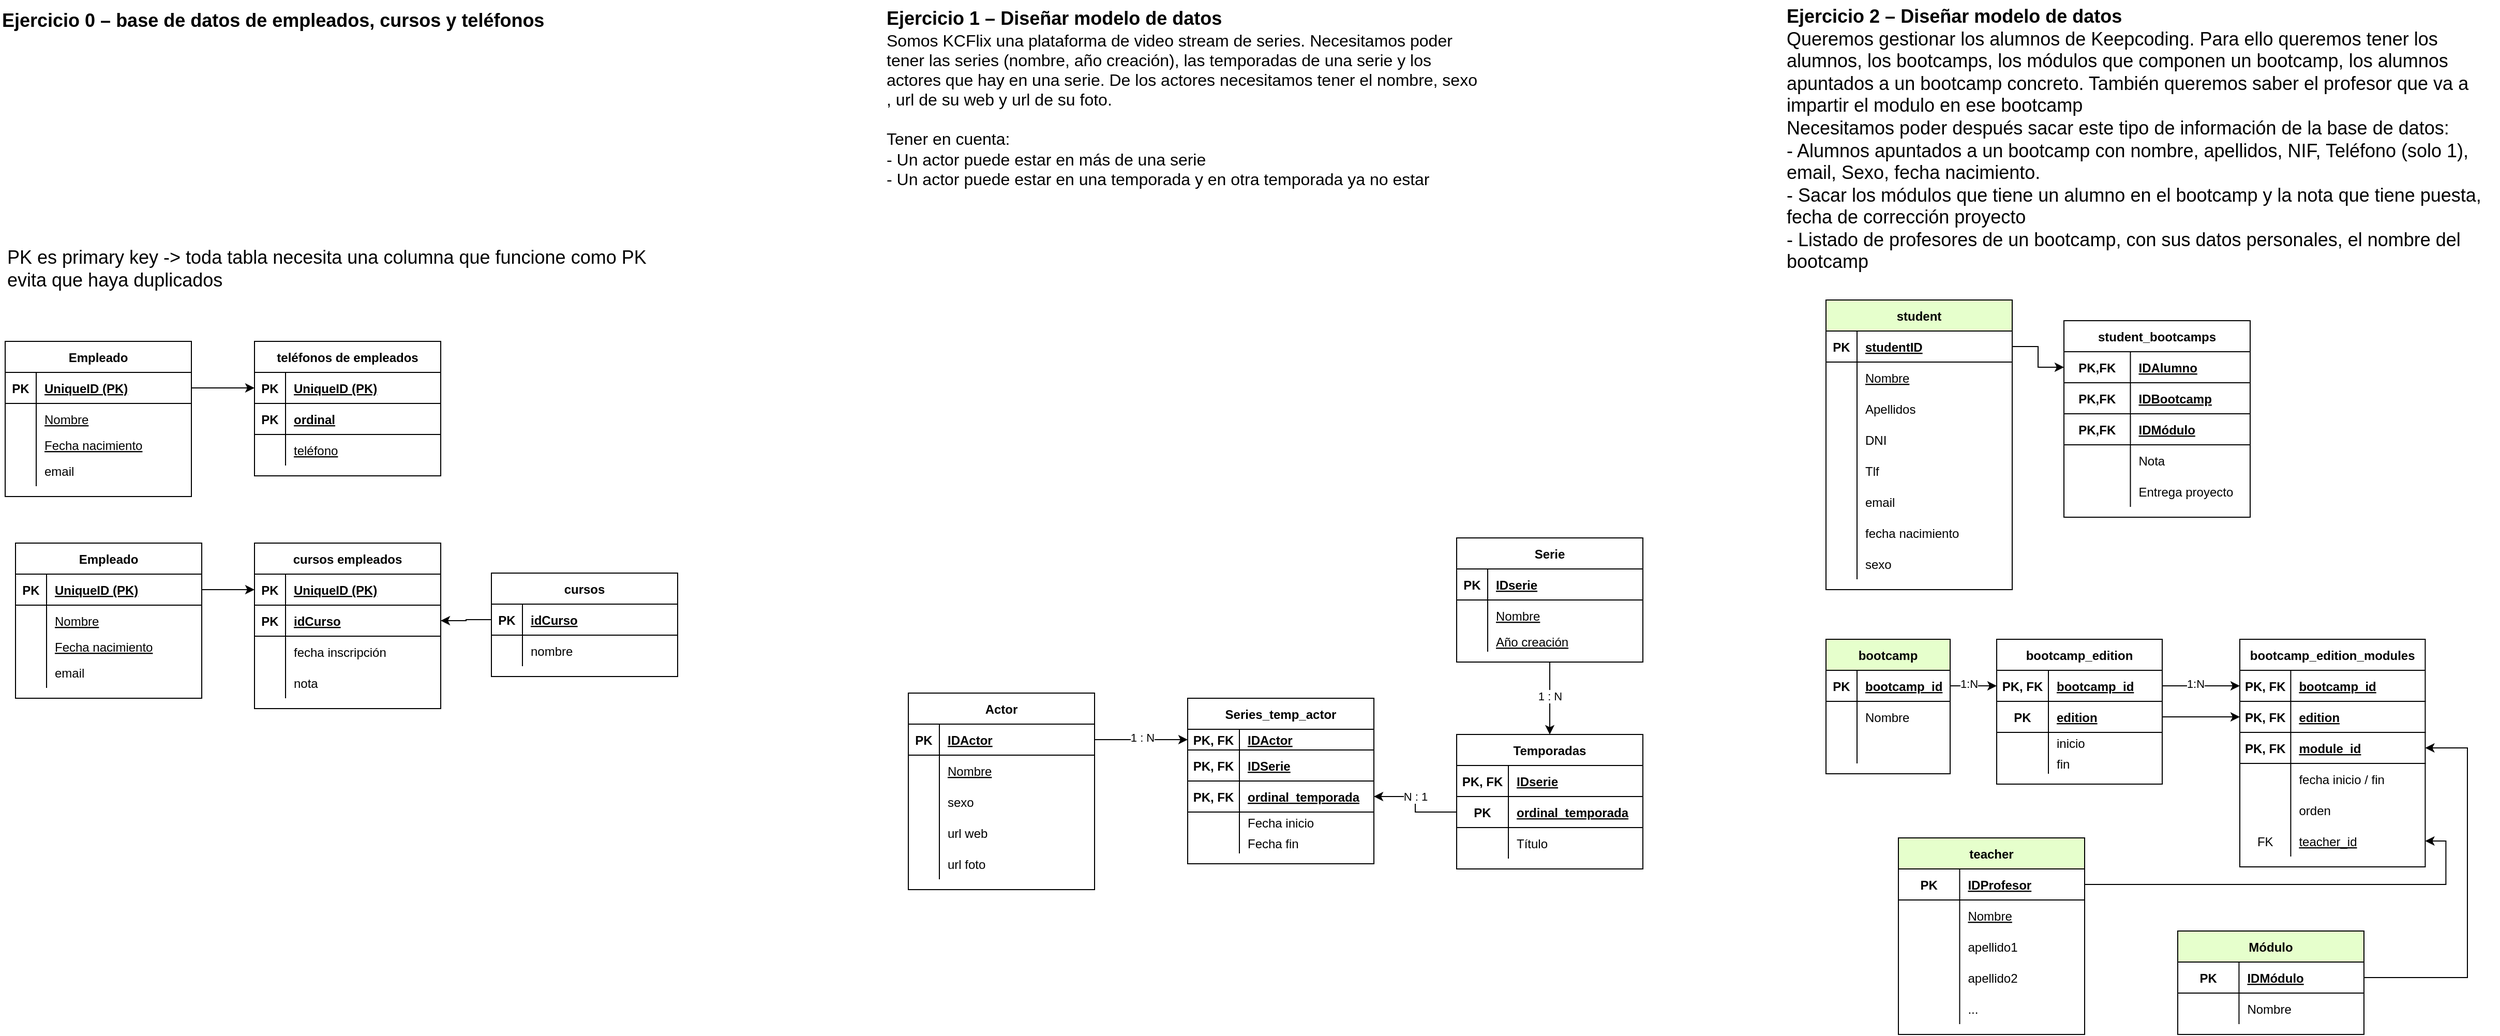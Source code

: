<mxfile version="20.5.3" type="google"><diagram id="R2lEEEUBdFMjLlhIrx00" name="Page-1"><mxGraphModel grid="1" page="1" gridSize="10" guides="1" tooltips="1" connect="1" arrows="1" fold="1" pageScale="1" pageWidth="850" pageHeight="1100" math="0" shadow="0" extFonts="Permanent Marker^https://fonts.googleapis.com/css?family=Permanent+Marker"><root><mxCell id="0"/><mxCell id="1" parent="0"/><mxCell id="7cR4I73xK3Mi1eEHM9w7-13" value="&lt;font style=&quot;font-size: 18px;&quot;&gt;PK es primary key -&amp;gt; toda tabla necesita una columna que funcione como PK&lt;br&gt;evita que haya duplicados&lt;/font&gt;" style="text;html=1;align=left;verticalAlign=middle;resizable=0;points=[];autosize=1;strokeColor=none;fillColor=none;" vertex="1" parent="1"><mxGeometry x="40" y="270" width="640" height="60" as="geometry"/></mxCell><mxCell id="7cR4I73xK3Mi1eEHM9w7-17" value="Empleado" style="shape=table;startSize=30;container=1;collapsible=1;childLayout=tableLayout;fixedRows=1;rowLines=0;fontStyle=1;align=center;resizeLast=1;" vertex="1" parent="1"><mxGeometry x="40" y="370" width="180" height="150" as="geometry"/></mxCell><mxCell id="7cR4I73xK3Mi1eEHM9w7-18" value="" style="shape=tableRow;horizontal=0;startSize=0;swimlaneHead=0;swimlaneBody=0;fillColor=none;collapsible=0;dropTarget=0;points=[[0,0.5],[1,0.5]];portConstraint=eastwest;top=0;left=0;right=0;bottom=1;" vertex="1" parent="7cR4I73xK3Mi1eEHM9w7-17"><mxGeometry y="30" width="180" height="30" as="geometry"/></mxCell><mxCell id="7cR4I73xK3Mi1eEHM9w7-19" value="PK" style="shape=partialRectangle;connectable=0;fillColor=none;top=0;left=0;bottom=0;right=0;fontStyle=1;overflow=hidden;" vertex="1" parent="7cR4I73xK3Mi1eEHM9w7-18"><mxGeometry width="30" height="30" as="geometry"><mxRectangle width="30" height="30" as="alternateBounds"/></mxGeometry></mxCell><mxCell id="7cR4I73xK3Mi1eEHM9w7-20" value="UniqueID (PK)" style="shape=partialRectangle;connectable=0;fillColor=none;top=0;left=0;bottom=0;right=0;align=left;spacingLeft=6;fontStyle=5;overflow=hidden;" vertex="1" parent="7cR4I73xK3Mi1eEHM9w7-18"><mxGeometry x="30" width="150" height="30" as="geometry"><mxRectangle width="150" height="30" as="alternateBounds"/></mxGeometry></mxCell><mxCell id="7cR4I73xK3Mi1eEHM9w7-21" value="" style="shape=tableRow;horizontal=0;startSize=0;swimlaneHead=0;swimlaneBody=0;fillColor=none;collapsible=0;dropTarget=0;points=[[0,0.5],[1,0.5]];portConstraint=eastwest;top=0;left=0;right=0;bottom=0;" vertex="1" parent="7cR4I73xK3Mi1eEHM9w7-17"><mxGeometry y="60" width="180" height="30" as="geometry"/></mxCell><mxCell id="7cR4I73xK3Mi1eEHM9w7-22" value="" style="shape=partialRectangle;connectable=0;fillColor=none;top=0;left=0;bottom=0;right=0;editable=1;overflow=hidden;" vertex="1" parent="7cR4I73xK3Mi1eEHM9w7-21"><mxGeometry width="30" height="30" as="geometry"><mxRectangle width="30" height="30" as="alternateBounds"/></mxGeometry></mxCell><mxCell id="7cR4I73xK3Mi1eEHM9w7-23" value="Nombre" style="shape=partialRectangle;connectable=0;fillColor=none;top=0;left=0;bottom=0;right=0;align=left;spacingLeft=6;overflow=hidden;fontStyle=4" vertex="1" parent="7cR4I73xK3Mi1eEHM9w7-21"><mxGeometry x="30" width="150" height="30" as="geometry"><mxRectangle width="150" height="30" as="alternateBounds"/></mxGeometry></mxCell><mxCell id="7cR4I73xK3Mi1eEHM9w7-24" value="" style="shape=tableRow;horizontal=0;startSize=0;swimlaneHead=0;swimlaneBody=0;fillColor=none;collapsible=0;dropTarget=0;points=[[0,0.5],[1,0.5]];portConstraint=eastwest;top=0;left=0;right=0;bottom=0;" vertex="1" parent="7cR4I73xK3Mi1eEHM9w7-17"><mxGeometry y="90" width="180" height="20" as="geometry"/></mxCell><mxCell id="7cR4I73xK3Mi1eEHM9w7-25" value="" style="shape=partialRectangle;connectable=0;fillColor=none;top=0;left=0;bottom=0;right=0;editable=1;overflow=hidden;" vertex="1" parent="7cR4I73xK3Mi1eEHM9w7-24"><mxGeometry width="30" height="20" as="geometry"><mxRectangle width="30" height="20" as="alternateBounds"/></mxGeometry></mxCell><mxCell id="7cR4I73xK3Mi1eEHM9w7-26" value="Fecha nacimiento" style="shape=partialRectangle;connectable=0;fillColor=none;top=0;left=0;bottom=0;right=0;align=left;spacingLeft=6;overflow=hidden;fontStyle=4" vertex="1" parent="7cR4I73xK3Mi1eEHM9w7-24"><mxGeometry x="30" width="150" height="20" as="geometry"><mxRectangle width="150" height="20" as="alternateBounds"/></mxGeometry></mxCell><mxCell id="7cR4I73xK3Mi1eEHM9w7-27" value="" style="shape=tableRow;horizontal=0;startSize=0;swimlaneHead=0;swimlaneBody=0;fillColor=none;collapsible=0;dropTarget=0;points=[[0,0.5],[1,0.5]];portConstraint=eastwest;top=0;left=0;right=0;bottom=0;" vertex="1" parent="7cR4I73xK3Mi1eEHM9w7-17"><mxGeometry y="110" width="180" height="30" as="geometry"/></mxCell><mxCell id="7cR4I73xK3Mi1eEHM9w7-28" value="" style="shape=partialRectangle;connectable=0;fillColor=none;top=0;left=0;bottom=0;right=0;editable=1;overflow=hidden;" vertex="1" parent="7cR4I73xK3Mi1eEHM9w7-27"><mxGeometry width="30" height="30" as="geometry"><mxRectangle width="30" height="30" as="alternateBounds"/></mxGeometry></mxCell><mxCell id="7cR4I73xK3Mi1eEHM9w7-29" value="email" style="shape=partialRectangle;connectable=0;fillColor=none;top=0;left=0;bottom=0;right=0;align=left;spacingLeft=6;overflow=hidden;" vertex="1" parent="7cR4I73xK3Mi1eEHM9w7-27"><mxGeometry x="30" width="150" height="30" as="geometry"><mxRectangle width="150" height="30" as="alternateBounds"/></mxGeometry></mxCell><mxCell id="7cR4I73xK3Mi1eEHM9w7-45" value="Actor" style="shape=table;startSize=30;container=1;collapsible=1;childLayout=tableLayout;fixedRows=1;rowLines=0;fontStyle=1;align=center;resizeLast=1;" vertex="1" parent="1"><mxGeometry x="913" y="710" width="180" height="190" as="geometry"/></mxCell><mxCell id="7cR4I73xK3Mi1eEHM9w7-46" value="" style="shape=tableRow;horizontal=0;startSize=0;swimlaneHead=0;swimlaneBody=0;fillColor=none;collapsible=0;dropTarget=0;points=[[0,0.5],[1,0.5]];portConstraint=eastwest;top=0;left=0;right=0;bottom=1;" vertex="1" parent="7cR4I73xK3Mi1eEHM9w7-45"><mxGeometry y="30" width="180" height="30" as="geometry"/></mxCell><mxCell id="7cR4I73xK3Mi1eEHM9w7-47" value="PK" style="shape=partialRectangle;connectable=0;fillColor=none;top=0;left=0;bottom=0;right=0;fontStyle=1;overflow=hidden;" vertex="1" parent="7cR4I73xK3Mi1eEHM9w7-46"><mxGeometry width="30" height="30" as="geometry"><mxRectangle width="30" height="30" as="alternateBounds"/></mxGeometry></mxCell><mxCell id="7cR4I73xK3Mi1eEHM9w7-48" value="IDActor" style="shape=partialRectangle;connectable=0;fillColor=none;top=0;left=0;bottom=0;right=0;align=left;spacingLeft=6;fontStyle=5;overflow=hidden;" vertex="1" parent="7cR4I73xK3Mi1eEHM9w7-46"><mxGeometry x="30" width="150" height="30" as="geometry"><mxRectangle width="150" height="30" as="alternateBounds"/></mxGeometry></mxCell><mxCell id="7cR4I73xK3Mi1eEHM9w7-49" value="" style="shape=tableRow;horizontal=0;startSize=0;swimlaneHead=0;swimlaneBody=0;fillColor=none;collapsible=0;dropTarget=0;points=[[0,0.5],[1,0.5]];portConstraint=eastwest;top=0;left=0;right=0;bottom=0;" vertex="1" parent="7cR4I73xK3Mi1eEHM9w7-45"><mxGeometry y="60" width="180" height="30" as="geometry"/></mxCell><mxCell id="7cR4I73xK3Mi1eEHM9w7-50" value="" style="shape=partialRectangle;connectable=0;fillColor=none;top=0;left=0;bottom=0;right=0;editable=1;overflow=hidden;" vertex="1" parent="7cR4I73xK3Mi1eEHM9w7-49"><mxGeometry width="30" height="30" as="geometry"><mxRectangle width="30" height="30" as="alternateBounds"/></mxGeometry></mxCell><mxCell id="7cR4I73xK3Mi1eEHM9w7-51" value="Nombre" style="shape=partialRectangle;connectable=0;fillColor=none;top=0;left=0;bottom=0;right=0;align=left;spacingLeft=6;overflow=hidden;fontStyle=4" vertex="1" parent="7cR4I73xK3Mi1eEHM9w7-49"><mxGeometry x="30" width="150" height="30" as="geometry"><mxRectangle width="150" height="30" as="alternateBounds"/></mxGeometry></mxCell><mxCell id="7cR4I73xK3Mi1eEHM9w7-55" value="" style="shape=tableRow;horizontal=0;startSize=0;swimlaneHead=0;swimlaneBody=0;fillColor=none;collapsible=0;dropTarget=0;points=[[0,0.5],[1,0.5]];portConstraint=eastwest;top=0;left=0;right=0;bottom=0;" vertex="1" parent="7cR4I73xK3Mi1eEHM9w7-45"><mxGeometry y="90" width="180" height="30" as="geometry"/></mxCell><mxCell id="7cR4I73xK3Mi1eEHM9w7-56" value="" style="shape=partialRectangle;connectable=0;fillColor=none;top=0;left=0;bottom=0;right=0;editable=1;overflow=hidden;" vertex="1" parent="7cR4I73xK3Mi1eEHM9w7-55"><mxGeometry width="30" height="30" as="geometry"><mxRectangle width="30" height="30" as="alternateBounds"/></mxGeometry></mxCell><mxCell id="7cR4I73xK3Mi1eEHM9w7-57" value="sexo" style="shape=partialRectangle;connectable=0;fillColor=none;top=0;left=0;bottom=0;right=0;align=left;spacingLeft=6;overflow=hidden;" vertex="1" parent="7cR4I73xK3Mi1eEHM9w7-55"><mxGeometry x="30" width="150" height="30" as="geometry"><mxRectangle width="150" height="30" as="alternateBounds"/></mxGeometry></mxCell><mxCell id="7cR4I73xK3Mi1eEHM9w7-115" style="shape=tableRow;horizontal=0;startSize=0;swimlaneHead=0;swimlaneBody=0;fillColor=none;collapsible=0;dropTarget=0;points=[[0,0.5],[1,0.5]];portConstraint=eastwest;top=0;left=0;right=0;bottom=0;" vertex="1" parent="7cR4I73xK3Mi1eEHM9w7-45"><mxGeometry y="120" width="180" height="30" as="geometry"/></mxCell><mxCell id="7cR4I73xK3Mi1eEHM9w7-116" style="shape=partialRectangle;connectable=0;fillColor=none;top=0;left=0;bottom=0;right=0;editable=1;overflow=hidden;" vertex="1" parent="7cR4I73xK3Mi1eEHM9w7-115"><mxGeometry width="30" height="30" as="geometry"><mxRectangle width="30" height="30" as="alternateBounds"/></mxGeometry></mxCell><mxCell id="7cR4I73xK3Mi1eEHM9w7-117" value="url web" style="shape=partialRectangle;connectable=0;fillColor=none;top=0;left=0;bottom=0;right=0;align=left;spacingLeft=6;overflow=hidden;" vertex="1" parent="7cR4I73xK3Mi1eEHM9w7-115"><mxGeometry x="30" width="150" height="30" as="geometry"><mxRectangle width="150" height="30" as="alternateBounds"/></mxGeometry></mxCell><mxCell id="7cR4I73xK3Mi1eEHM9w7-118" style="shape=tableRow;horizontal=0;startSize=0;swimlaneHead=0;swimlaneBody=0;fillColor=none;collapsible=0;dropTarget=0;points=[[0,0.5],[1,0.5]];portConstraint=eastwest;top=0;left=0;right=0;bottom=0;" vertex="1" parent="7cR4I73xK3Mi1eEHM9w7-45"><mxGeometry y="150" width="180" height="30" as="geometry"/></mxCell><mxCell id="7cR4I73xK3Mi1eEHM9w7-119" style="shape=partialRectangle;connectable=0;fillColor=none;top=0;left=0;bottom=0;right=0;editable=1;overflow=hidden;" vertex="1" parent="7cR4I73xK3Mi1eEHM9w7-118"><mxGeometry width="30" height="30" as="geometry"><mxRectangle width="30" height="30" as="alternateBounds"/></mxGeometry></mxCell><mxCell id="7cR4I73xK3Mi1eEHM9w7-120" value="url foto" style="shape=partialRectangle;connectable=0;fillColor=none;top=0;left=0;bottom=0;right=0;align=left;spacingLeft=6;overflow=hidden;" vertex="1" parent="7cR4I73xK3Mi1eEHM9w7-118"><mxGeometry x="30" width="150" height="30" as="geometry"><mxRectangle width="150" height="30" as="alternateBounds"/></mxGeometry></mxCell><mxCell id="7cR4I73xK3Mi1eEHM9w7-58" value="Series_temp_actor" style="shape=table;startSize=30;container=1;collapsible=1;childLayout=tableLayout;fixedRows=1;rowLines=0;fontStyle=1;align=center;resizeLast=1;" vertex="1" parent="1"><mxGeometry x="1183" y="715" width="180" height="160" as="geometry"/></mxCell><mxCell id="7cR4I73xK3Mi1eEHM9w7-59" value="" style="shape=tableRow;horizontal=0;startSize=0;swimlaneHead=0;swimlaneBody=0;fillColor=none;collapsible=0;dropTarget=0;points=[[0,0.5],[1,0.5]];portConstraint=eastwest;top=0;left=0;right=0;bottom=1;" vertex="1" parent="7cR4I73xK3Mi1eEHM9w7-58"><mxGeometry y="30" width="180" height="20" as="geometry"/></mxCell><mxCell id="7cR4I73xK3Mi1eEHM9w7-60" value="PK, FK" style="shape=partialRectangle;connectable=0;fillColor=none;top=0;left=0;bottom=0;right=0;fontStyle=1;overflow=hidden;" vertex="1" parent="7cR4I73xK3Mi1eEHM9w7-59"><mxGeometry width="50" height="20" as="geometry"><mxRectangle width="50" height="20" as="alternateBounds"/></mxGeometry></mxCell><mxCell id="7cR4I73xK3Mi1eEHM9w7-61" value="IDActor" style="shape=partialRectangle;connectable=0;fillColor=none;top=0;left=0;bottom=0;right=0;align=left;spacingLeft=6;fontStyle=5;overflow=hidden;" vertex="1" parent="7cR4I73xK3Mi1eEHM9w7-59"><mxGeometry x="50" width="130" height="20" as="geometry"><mxRectangle width="130" height="20" as="alternateBounds"/></mxGeometry></mxCell><mxCell id="7cR4I73xK3Mi1eEHM9w7-112" style="shape=tableRow;horizontal=0;startSize=0;swimlaneHead=0;swimlaneBody=0;fillColor=none;collapsible=0;dropTarget=0;points=[[0,0.5],[1,0.5]];portConstraint=eastwest;top=0;left=0;right=0;bottom=1;" vertex="1" parent="7cR4I73xK3Mi1eEHM9w7-58"><mxGeometry y="50" width="180" height="30" as="geometry"/></mxCell><mxCell id="7cR4I73xK3Mi1eEHM9w7-113" value="PK, FK" style="shape=partialRectangle;connectable=0;fillColor=none;top=0;left=0;bottom=0;right=0;fontStyle=1;overflow=hidden;shadow=1;strokeColor=#FFFFFF;" vertex="1" parent="7cR4I73xK3Mi1eEHM9w7-112"><mxGeometry width="50" height="30" as="geometry"><mxRectangle width="50" height="30" as="alternateBounds"/></mxGeometry></mxCell><mxCell id="7cR4I73xK3Mi1eEHM9w7-114" value="IDSerie" style="shape=partialRectangle;connectable=0;fillColor=none;top=0;left=0;bottom=0;right=0;align=left;spacingLeft=6;fontStyle=5;overflow=hidden;shadow=1;strokeColor=#FFFFFF;" vertex="1" parent="7cR4I73xK3Mi1eEHM9w7-112"><mxGeometry x="50" width="130" height="30" as="geometry"><mxRectangle width="130" height="30" as="alternateBounds"/></mxGeometry></mxCell><mxCell id="7cR4I73xK3Mi1eEHM9w7-109" style="shape=tableRow;horizontal=0;startSize=0;swimlaneHead=0;swimlaneBody=0;fillColor=none;collapsible=0;dropTarget=0;points=[[0,0.5],[1,0.5]];portConstraint=eastwest;top=0;left=0;right=0;bottom=1;" vertex="1" parent="7cR4I73xK3Mi1eEHM9w7-58"><mxGeometry y="80" width="180" height="30" as="geometry"/></mxCell><mxCell id="7cR4I73xK3Mi1eEHM9w7-110" value="PK, FK" style="shape=partialRectangle;connectable=0;fillColor=none;top=0;left=0;bottom=0;right=0;fontStyle=1;overflow=hidden;shadow=1;" vertex="1" parent="7cR4I73xK3Mi1eEHM9w7-109"><mxGeometry width="50" height="30" as="geometry"><mxRectangle width="50" height="30" as="alternateBounds"/></mxGeometry></mxCell><mxCell id="7cR4I73xK3Mi1eEHM9w7-111" value="ordinal_temporada" style="shape=partialRectangle;connectable=0;fillColor=none;top=0;left=0;bottom=0;right=0;align=left;spacingLeft=6;fontStyle=5;overflow=hidden;shadow=1;" vertex="1" parent="7cR4I73xK3Mi1eEHM9w7-109"><mxGeometry x="50" width="130" height="30" as="geometry"><mxRectangle width="130" height="30" as="alternateBounds"/></mxGeometry></mxCell><mxCell id="7cR4I73xK3Mi1eEHM9w7-65" value="" style="shape=tableRow;horizontal=0;startSize=0;swimlaneHead=0;swimlaneBody=0;fillColor=none;collapsible=0;dropTarget=0;points=[[0,0.5],[1,0.5]];portConstraint=eastwest;top=0;left=0;right=0;bottom=0;" vertex="1" parent="7cR4I73xK3Mi1eEHM9w7-58"><mxGeometry y="110" width="180" height="20" as="geometry"/></mxCell><mxCell id="7cR4I73xK3Mi1eEHM9w7-66" value="" style="shape=partialRectangle;connectable=0;fillColor=none;top=0;left=0;bottom=0;right=0;editable=1;overflow=hidden;" vertex="1" parent="7cR4I73xK3Mi1eEHM9w7-65"><mxGeometry width="50" height="20" as="geometry"><mxRectangle width="50" height="20" as="alternateBounds"/></mxGeometry></mxCell><mxCell id="7cR4I73xK3Mi1eEHM9w7-67" value="Fecha inicio" style="shape=partialRectangle;connectable=0;fillColor=none;top=0;left=0;bottom=0;right=0;align=left;spacingLeft=6;overflow=hidden;fontStyle=0" vertex="1" parent="7cR4I73xK3Mi1eEHM9w7-65"><mxGeometry x="50" width="130" height="20" as="geometry"><mxRectangle width="130" height="20" as="alternateBounds"/></mxGeometry></mxCell><mxCell id="7cR4I73xK3Mi1eEHM9w7-131" style="shape=tableRow;horizontal=0;startSize=0;swimlaneHead=0;swimlaneBody=0;fillColor=none;collapsible=0;dropTarget=0;points=[[0,0.5],[1,0.5]];portConstraint=eastwest;top=0;left=0;right=0;bottom=0;" vertex="1" parent="7cR4I73xK3Mi1eEHM9w7-58"><mxGeometry y="130" width="180" height="20" as="geometry"/></mxCell><mxCell id="7cR4I73xK3Mi1eEHM9w7-132" style="shape=partialRectangle;connectable=0;fillColor=none;top=0;left=0;bottom=0;right=0;editable=1;overflow=hidden;" vertex="1" parent="7cR4I73xK3Mi1eEHM9w7-131"><mxGeometry width="50" height="20" as="geometry"><mxRectangle width="50" height="20" as="alternateBounds"/></mxGeometry></mxCell><mxCell id="7cR4I73xK3Mi1eEHM9w7-133" value="Fecha fin" style="shape=partialRectangle;connectable=0;fillColor=none;top=0;left=0;bottom=0;right=0;align=left;spacingLeft=6;overflow=hidden;fontStyle=0" vertex="1" parent="7cR4I73xK3Mi1eEHM9w7-131"><mxGeometry x="50" width="130" height="20" as="geometry"><mxRectangle width="130" height="20" as="alternateBounds"/></mxGeometry></mxCell><mxCell id="7cR4I73xK3Mi1eEHM9w7-106" style="edgeStyle=orthogonalEdgeStyle;rounded=0;orthogonalLoop=1;jettySize=auto;html=1;entryX=0.5;entryY=0;entryDx=0;entryDy=0;" edge="1" parent="1" source="7cR4I73xK3Mi1eEHM9w7-71" target="7cR4I73xK3Mi1eEHM9w7-137"><mxGeometry relative="1" as="geometry"/></mxCell><mxCell id="7cR4I73xK3Mi1eEHM9w7-125" value="1 : N" style="edgeLabel;html=1;align=center;verticalAlign=middle;resizable=0;points=[];" connectable="0" vertex="1" parent="7cR4I73xK3Mi1eEHM9w7-106"><mxGeometry x="-0.052" relative="1" as="geometry"><mxPoint as="offset"/></mxGeometry></mxCell><mxCell id="7cR4I73xK3Mi1eEHM9w7-71" value="Serie" style="shape=table;startSize=30;container=1;collapsible=1;childLayout=tableLayout;fixedRows=1;rowLines=0;fontStyle=1;align=center;resizeLast=1;" vertex="1" parent="1"><mxGeometry x="1443" y="560" width="180" height="120" as="geometry"/></mxCell><mxCell id="7cR4I73xK3Mi1eEHM9w7-72" value="" style="shape=tableRow;horizontal=0;startSize=0;swimlaneHead=0;swimlaneBody=0;fillColor=none;collapsible=0;dropTarget=0;points=[[0,0.5],[1,0.5]];portConstraint=eastwest;top=0;left=0;right=0;bottom=1;" vertex="1" parent="7cR4I73xK3Mi1eEHM9w7-71"><mxGeometry y="30" width="180" height="30" as="geometry"/></mxCell><mxCell id="7cR4I73xK3Mi1eEHM9w7-73" value="PK" style="shape=partialRectangle;connectable=0;fillColor=none;top=0;left=0;bottom=0;right=0;fontStyle=1;overflow=hidden;" vertex="1" parent="7cR4I73xK3Mi1eEHM9w7-72"><mxGeometry width="30" height="30" as="geometry"><mxRectangle width="30" height="30" as="alternateBounds"/></mxGeometry></mxCell><mxCell id="7cR4I73xK3Mi1eEHM9w7-74" value="IDserie" style="shape=partialRectangle;connectable=0;fillColor=none;top=0;left=0;bottom=0;right=0;align=left;spacingLeft=6;fontStyle=5;overflow=hidden;" vertex="1" parent="7cR4I73xK3Mi1eEHM9w7-72"><mxGeometry x="30" width="150" height="30" as="geometry"><mxRectangle width="150" height="30" as="alternateBounds"/></mxGeometry></mxCell><mxCell id="7cR4I73xK3Mi1eEHM9w7-75" value="" style="shape=tableRow;horizontal=0;startSize=0;swimlaneHead=0;swimlaneBody=0;fillColor=none;collapsible=0;dropTarget=0;points=[[0,0.5],[1,0.5]];portConstraint=eastwest;top=0;left=0;right=0;bottom=0;" vertex="1" parent="7cR4I73xK3Mi1eEHM9w7-71"><mxGeometry y="60" width="180" height="30" as="geometry"/></mxCell><mxCell id="7cR4I73xK3Mi1eEHM9w7-76" value="" style="shape=partialRectangle;connectable=0;fillColor=none;top=0;left=0;bottom=0;right=0;editable=1;overflow=hidden;" vertex="1" parent="7cR4I73xK3Mi1eEHM9w7-75"><mxGeometry width="30" height="30" as="geometry"><mxRectangle width="30" height="30" as="alternateBounds"/></mxGeometry></mxCell><mxCell id="7cR4I73xK3Mi1eEHM9w7-77" value="Nombre" style="shape=partialRectangle;connectable=0;fillColor=none;top=0;left=0;bottom=0;right=0;align=left;spacingLeft=6;overflow=hidden;fontStyle=4" vertex="1" parent="7cR4I73xK3Mi1eEHM9w7-75"><mxGeometry x="30" width="150" height="30" as="geometry"><mxRectangle width="150" height="30" as="alternateBounds"/></mxGeometry></mxCell><mxCell id="7cR4I73xK3Mi1eEHM9w7-78" value="" style="shape=tableRow;horizontal=0;startSize=0;swimlaneHead=0;swimlaneBody=0;fillColor=none;collapsible=0;dropTarget=0;points=[[0,0.5],[1,0.5]];portConstraint=eastwest;top=0;left=0;right=0;bottom=0;" vertex="1" parent="7cR4I73xK3Mi1eEHM9w7-71"><mxGeometry y="90" width="180" height="20" as="geometry"/></mxCell><mxCell id="7cR4I73xK3Mi1eEHM9w7-79" value="" style="shape=partialRectangle;connectable=0;fillColor=none;top=0;left=0;bottom=0;right=0;editable=1;overflow=hidden;" vertex="1" parent="7cR4I73xK3Mi1eEHM9w7-78"><mxGeometry width="30" height="20" as="geometry"><mxRectangle width="30" height="20" as="alternateBounds"/></mxGeometry></mxCell><mxCell id="7cR4I73xK3Mi1eEHM9w7-80" value="Año creación" style="shape=partialRectangle;connectable=0;fillColor=none;top=0;left=0;bottom=0;right=0;align=left;spacingLeft=6;overflow=hidden;fontStyle=4" vertex="1" parent="7cR4I73xK3Mi1eEHM9w7-78"><mxGeometry x="30" width="150" height="20" as="geometry"><mxRectangle width="150" height="20" as="alternateBounds"/></mxGeometry></mxCell><mxCell id="7cR4I73xK3Mi1eEHM9w7-107" style="edgeStyle=orthogonalEdgeStyle;rounded=0;orthogonalLoop=1;jettySize=auto;html=1;" edge="1" parent="1" source="7cR4I73xK3Mi1eEHM9w7-46" target="7cR4I73xK3Mi1eEHM9w7-59"><mxGeometry relative="1" as="geometry"/></mxCell><mxCell id="7cR4I73xK3Mi1eEHM9w7-127" value="1 : N" style="edgeLabel;html=1;align=center;verticalAlign=middle;resizable=0;points=[];" connectable="0" vertex="1" parent="7cR4I73xK3Mi1eEHM9w7-107"><mxGeometry x="0.013" y="2" relative="1" as="geometry"><mxPoint as="offset"/></mxGeometry></mxCell><mxCell id="7cR4I73xK3Mi1eEHM9w7-121" style="edgeStyle=orthogonalEdgeStyle;rounded=0;orthogonalLoop=1;jettySize=auto;html=1;" edge="1" parent="1" source="7cR4I73xK3Mi1eEHM9w7-147" target="7cR4I73xK3Mi1eEHM9w7-109"><mxGeometry relative="1" as="geometry"><mxPoint x="1443" y="815" as="sourcePoint"/></mxGeometry></mxCell><mxCell id="7cR4I73xK3Mi1eEHM9w7-126" value="N : 1" style="edgeLabel;html=1;align=center;verticalAlign=middle;resizable=0;points=[];" connectable="0" vertex="1" parent="7cR4I73xK3Mi1eEHM9w7-121"><mxGeometry x="0.301" relative="1" as="geometry"><mxPoint x="7" as="offset"/></mxGeometry></mxCell><mxCell id="7cR4I73xK3Mi1eEHM9w7-137" value="Temporadas" style="shape=table;startSize=30;container=1;collapsible=1;childLayout=tableLayout;fixedRows=1;rowLines=0;fontStyle=1;align=center;resizeLast=1;" vertex="1" parent="1"><mxGeometry x="1443" y="750" width="180" height="130" as="geometry"/></mxCell><mxCell id="7cR4I73xK3Mi1eEHM9w7-138" value="" style="shape=tableRow;horizontal=0;startSize=0;swimlaneHead=0;swimlaneBody=0;fillColor=none;collapsible=0;dropTarget=0;points=[[0,0.5],[1,0.5]];portConstraint=eastwest;top=0;left=0;right=0;bottom=1;" vertex="1" parent="7cR4I73xK3Mi1eEHM9w7-137"><mxGeometry y="30" width="180" height="30" as="geometry"/></mxCell><mxCell id="7cR4I73xK3Mi1eEHM9w7-139" value="PK, FK" style="shape=partialRectangle;connectable=0;fillColor=none;top=0;left=0;bottom=0;right=0;fontStyle=1;overflow=hidden;" vertex="1" parent="7cR4I73xK3Mi1eEHM9w7-138"><mxGeometry width="50.0" height="30" as="geometry"><mxRectangle width="50.0" height="30" as="alternateBounds"/></mxGeometry></mxCell><mxCell id="7cR4I73xK3Mi1eEHM9w7-140" value="IDserie" style="shape=partialRectangle;connectable=0;fillColor=none;top=0;left=0;bottom=0;right=0;align=left;spacingLeft=6;fontStyle=5;overflow=hidden;" vertex="1" parent="7cR4I73xK3Mi1eEHM9w7-138"><mxGeometry x="50.0" width="130.0" height="30" as="geometry"><mxRectangle width="130.0" height="30" as="alternateBounds"/></mxGeometry></mxCell><mxCell id="7cR4I73xK3Mi1eEHM9w7-147" style="shape=tableRow;horizontal=0;startSize=0;swimlaneHead=0;swimlaneBody=0;fillColor=none;collapsible=0;dropTarget=0;points=[[0,0.5],[1,0.5]];portConstraint=eastwest;top=0;left=0;right=0;bottom=1;" vertex="1" parent="7cR4I73xK3Mi1eEHM9w7-137"><mxGeometry y="60" width="180" height="30" as="geometry"/></mxCell><mxCell id="7cR4I73xK3Mi1eEHM9w7-148" value="PK" style="shape=partialRectangle;connectable=0;fillColor=none;top=0;left=0;bottom=0;right=0;fontStyle=1;overflow=hidden;" vertex="1" parent="7cR4I73xK3Mi1eEHM9w7-147"><mxGeometry width="50.0" height="30" as="geometry"><mxRectangle width="50.0" height="30" as="alternateBounds"/></mxGeometry></mxCell><mxCell id="7cR4I73xK3Mi1eEHM9w7-149" value="ordinal_temporada" style="shape=partialRectangle;connectable=0;fillColor=none;top=0;left=0;bottom=0;right=0;align=left;spacingLeft=6;fontStyle=5;overflow=hidden;" vertex="1" parent="7cR4I73xK3Mi1eEHM9w7-147"><mxGeometry x="50.0" width="130.0" height="30" as="geometry"><mxRectangle width="130.0" height="30" as="alternateBounds"/></mxGeometry></mxCell><mxCell id="7cR4I73xK3Mi1eEHM9w7-141" value="" style="shape=tableRow;horizontal=0;startSize=0;swimlaneHead=0;swimlaneBody=0;fillColor=none;collapsible=0;dropTarget=0;points=[[0,0.5],[1,0.5]];portConstraint=eastwest;top=0;left=0;right=0;bottom=0;" vertex="1" parent="7cR4I73xK3Mi1eEHM9w7-137"><mxGeometry y="90" width="180" height="30" as="geometry"/></mxCell><mxCell id="7cR4I73xK3Mi1eEHM9w7-142" value="" style="shape=partialRectangle;connectable=0;fillColor=none;top=0;left=0;bottom=0;right=0;editable=1;overflow=hidden;" vertex="1" parent="7cR4I73xK3Mi1eEHM9w7-141"><mxGeometry width="50.0" height="30" as="geometry"><mxRectangle width="50.0" height="30" as="alternateBounds"/></mxGeometry></mxCell><mxCell id="7cR4I73xK3Mi1eEHM9w7-143" value="Título" style="shape=partialRectangle;connectable=0;fillColor=none;top=0;left=0;bottom=0;right=0;align=left;spacingLeft=6;overflow=hidden;fontStyle=0" vertex="1" parent="7cR4I73xK3Mi1eEHM9w7-141"><mxGeometry x="50.0" width="130.0" height="30" as="geometry"><mxRectangle width="130.0" height="30" as="alternateBounds"/></mxGeometry></mxCell><mxCell id="7cR4I73xK3Mi1eEHM9w7-166" value="student" style="shape=table;startSize=30;container=1;collapsible=1;childLayout=tableLayout;fixedRows=1;rowLines=0;fontStyle=1;align=center;resizeLast=1;fillColor=#E6FFCC;" vertex="1" parent="1"><mxGeometry x="1800" y="330" width="180" height="280" as="geometry"/></mxCell><mxCell id="7cR4I73xK3Mi1eEHM9w7-167" value="" style="shape=tableRow;horizontal=0;startSize=0;swimlaneHead=0;swimlaneBody=0;fillColor=none;collapsible=0;dropTarget=0;points=[[0,0.5],[1,0.5]];portConstraint=eastwest;top=0;left=0;right=0;bottom=1;" vertex="1" parent="7cR4I73xK3Mi1eEHM9w7-166"><mxGeometry y="30" width="180" height="30" as="geometry"/></mxCell><mxCell id="7cR4I73xK3Mi1eEHM9w7-168" value="PK" style="shape=partialRectangle;connectable=0;fillColor=none;top=0;left=0;bottom=0;right=0;fontStyle=1;overflow=hidden;" vertex="1" parent="7cR4I73xK3Mi1eEHM9w7-167"><mxGeometry width="30" height="30" as="geometry"><mxRectangle width="30" height="30" as="alternateBounds"/></mxGeometry></mxCell><mxCell id="7cR4I73xK3Mi1eEHM9w7-169" value="studentID" style="shape=partialRectangle;connectable=0;fillColor=none;top=0;left=0;bottom=0;right=0;align=left;spacingLeft=6;fontStyle=5;overflow=hidden;" vertex="1" parent="7cR4I73xK3Mi1eEHM9w7-167"><mxGeometry x="30" width="150" height="30" as="geometry"><mxRectangle width="150" height="30" as="alternateBounds"/></mxGeometry></mxCell><mxCell id="7cR4I73xK3Mi1eEHM9w7-170" value="" style="shape=tableRow;horizontal=0;startSize=0;swimlaneHead=0;swimlaneBody=0;fillColor=none;collapsible=0;dropTarget=0;points=[[0,0.5],[1,0.5]];portConstraint=eastwest;top=0;left=0;right=0;bottom=0;" vertex="1" parent="7cR4I73xK3Mi1eEHM9w7-166"><mxGeometry y="60" width="180" height="30" as="geometry"/></mxCell><mxCell id="7cR4I73xK3Mi1eEHM9w7-171" value="" style="shape=partialRectangle;connectable=0;fillColor=none;top=0;left=0;bottom=0;right=0;editable=1;overflow=hidden;" vertex="1" parent="7cR4I73xK3Mi1eEHM9w7-170"><mxGeometry width="30" height="30" as="geometry"><mxRectangle width="30" height="30" as="alternateBounds"/></mxGeometry></mxCell><mxCell id="7cR4I73xK3Mi1eEHM9w7-172" value="Nombre" style="shape=partialRectangle;connectable=0;fillColor=none;top=0;left=0;bottom=0;right=0;align=left;spacingLeft=6;overflow=hidden;fontStyle=4" vertex="1" parent="7cR4I73xK3Mi1eEHM9w7-170"><mxGeometry x="30" width="150" height="30" as="geometry"><mxRectangle width="150" height="30" as="alternateBounds"/></mxGeometry></mxCell><mxCell id="7cR4I73xK3Mi1eEHM9w7-173" value="" style="shape=tableRow;horizontal=0;startSize=0;swimlaneHead=0;swimlaneBody=0;fillColor=none;collapsible=0;dropTarget=0;points=[[0,0.5],[1,0.5]];portConstraint=eastwest;top=0;left=0;right=0;bottom=0;" vertex="1" parent="7cR4I73xK3Mi1eEHM9w7-166"><mxGeometry y="90" width="180" height="30" as="geometry"/></mxCell><mxCell id="7cR4I73xK3Mi1eEHM9w7-174" value="" style="shape=partialRectangle;connectable=0;fillColor=none;top=0;left=0;bottom=0;right=0;editable=1;overflow=hidden;" vertex="1" parent="7cR4I73xK3Mi1eEHM9w7-173"><mxGeometry width="30" height="30" as="geometry"><mxRectangle width="30" height="30" as="alternateBounds"/></mxGeometry></mxCell><mxCell id="7cR4I73xK3Mi1eEHM9w7-175" value="Apellidos" style="shape=partialRectangle;connectable=0;fillColor=none;top=0;left=0;bottom=0;right=0;align=left;spacingLeft=6;overflow=hidden;" vertex="1" parent="7cR4I73xK3Mi1eEHM9w7-173"><mxGeometry x="30" width="150" height="30" as="geometry"><mxRectangle width="150" height="30" as="alternateBounds"/></mxGeometry></mxCell><mxCell id="7cR4I73xK3Mi1eEHM9w7-176" style="shape=tableRow;horizontal=0;startSize=0;swimlaneHead=0;swimlaneBody=0;fillColor=none;collapsible=0;dropTarget=0;points=[[0,0.5],[1,0.5]];portConstraint=eastwest;top=0;left=0;right=0;bottom=0;" vertex="1" parent="7cR4I73xK3Mi1eEHM9w7-166"><mxGeometry y="120" width="180" height="30" as="geometry"/></mxCell><mxCell id="7cR4I73xK3Mi1eEHM9w7-177" style="shape=partialRectangle;connectable=0;fillColor=none;top=0;left=0;bottom=0;right=0;editable=1;overflow=hidden;" vertex="1" parent="7cR4I73xK3Mi1eEHM9w7-176"><mxGeometry width="30" height="30" as="geometry"><mxRectangle width="30" height="30" as="alternateBounds"/></mxGeometry></mxCell><mxCell id="7cR4I73xK3Mi1eEHM9w7-178" value="DNI" style="shape=partialRectangle;connectable=0;fillColor=none;top=0;left=0;bottom=0;right=0;align=left;spacingLeft=6;overflow=hidden;" vertex="1" parent="7cR4I73xK3Mi1eEHM9w7-176"><mxGeometry x="30" width="150" height="30" as="geometry"><mxRectangle width="150" height="30" as="alternateBounds"/></mxGeometry></mxCell><mxCell id="7cR4I73xK3Mi1eEHM9w7-179" style="shape=tableRow;horizontal=0;startSize=0;swimlaneHead=0;swimlaneBody=0;fillColor=none;collapsible=0;dropTarget=0;points=[[0,0.5],[1,0.5]];portConstraint=eastwest;top=0;left=0;right=0;bottom=0;" vertex="1" parent="7cR4I73xK3Mi1eEHM9w7-166"><mxGeometry y="150" width="180" height="30" as="geometry"/></mxCell><mxCell id="7cR4I73xK3Mi1eEHM9w7-180" style="shape=partialRectangle;connectable=0;fillColor=none;top=0;left=0;bottom=0;right=0;editable=1;overflow=hidden;" vertex="1" parent="7cR4I73xK3Mi1eEHM9w7-179"><mxGeometry width="30" height="30" as="geometry"><mxRectangle width="30" height="30" as="alternateBounds"/></mxGeometry></mxCell><mxCell id="7cR4I73xK3Mi1eEHM9w7-181" value="Tlf" style="shape=partialRectangle;connectable=0;fillColor=none;top=0;left=0;bottom=0;right=0;align=left;spacingLeft=6;overflow=hidden;" vertex="1" parent="7cR4I73xK3Mi1eEHM9w7-179"><mxGeometry x="30" width="150" height="30" as="geometry"><mxRectangle width="150" height="30" as="alternateBounds"/></mxGeometry></mxCell><mxCell id="7cR4I73xK3Mi1eEHM9w7-182" style="shape=tableRow;horizontal=0;startSize=0;swimlaneHead=0;swimlaneBody=0;fillColor=none;collapsible=0;dropTarget=0;points=[[0,0.5],[1,0.5]];portConstraint=eastwest;top=0;left=0;right=0;bottom=0;" vertex="1" parent="7cR4I73xK3Mi1eEHM9w7-166"><mxGeometry y="180" width="180" height="30" as="geometry"/></mxCell><mxCell id="7cR4I73xK3Mi1eEHM9w7-183" style="shape=partialRectangle;connectable=0;fillColor=none;top=0;left=0;bottom=0;right=0;editable=1;overflow=hidden;" vertex="1" parent="7cR4I73xK3Mi1eEHM9w7-182"><mxGeometry width="30" height="30" as="geometry"><mxRectangle width="30" height="30" as="alternateBounds"/></mxGeometry></mxCell><mxCell id="7cR4I73xK3Mi1eEHM9w7-184" value="email" style="shape=partialRectangle;connectable=0;fillColor=none;top=0;left=0;bottom=0;right=0;align=left;spacingLeft=6;overflow=hidden;" vertex="1" parent="7cR4I73xK3Mi1eEHM9w7-182"><mxGeometry x="30" width="150" height="30" as="geometry"><mxRectangle width="150" height="30" as="alternateBounds"/></mxGeometry></mxCell><mxCell id="7cR4I73xK3Mi1eEHM9w7-185" style="shape=tableRow;horizontal=0;startSize=0;swimlaneHead=0;swimlaneBody=0;fillColor=none;collapsible=0;dropTarget=0;points=[[0,0.5],[1,0.5]];portConstraint=eastwest;top=0;left=0;right=0;bottom=0;" vertex="1" parent="7cR4I73xK3Mi1eEHM9w7-166"><mxGeometry y="210" width="180" height="30" as="geometry"/></mxCell><mxCell id="7cR4I73xK3Mi1eEHM9w7-186" style="shape=partialRectangle;connectable=0;fillColor=none;top=0;left=0;bottom=0;right=0;editable=1;overflow=hidden;" vertex="1" parent="7cR4I73xK3Mi1eEHM9w7-185"><mxGeometry width="30" height="30" as="geometry"><mxRectangle width="30" height="30" as="alternateBounds"/></mxGeometry></mxCell><mxCell id="7cR4I73xK3Mi1eEHM9w7-187" value="fecha nacimiento" style="shape=partialRectangle;connectable=0;fillColor=none;top=0;left=0;bottom=0;right=0;align=left;spacingLeft=6;overflow=hidden;" vertex="1" parent="7cR4I73xK3Mi1eEHM9w7-185"><mxGeometry x="30" width="150" height="30" as="geometry"><mxRectangle width="150" height="30" as="alternateBounds"/></mxGeometry></mxCell><mxCell id="7cR4I73xK3Mi1eEHM9w7-335" style="shape=tableRow;horizontal=0;startSize=0;swimlaneHead=0;swimlaneBody=0;fillColor=none;collapsible=0;dropTarget=0;points=[[0,0.5],[1,0.5]];portConstraint=eastwest;top=0;left=0;right=0;bottom=0;" vertex="1" parent="7cR4I73xK3Mi1eEHM9w7-166"><mxGeometry y="240" width="180" height="30" as="geometry"/></mxCell><mxCell id="7cR4I73xK3Mi1eEHM9w7-336" style="shape=partialRectangle;connectable=0;fillColor=none;top=0;left=0;bottom=0;right=0;editable=1;overflow=hidden;" vertex="1" parent="7cR4I73xK3Mi1eEHM9w7-335"><mxGeometry width="30" height="30" as="geometry"><mxRectangle width="30" height="30" as="alternateBounds"/></mxGeometry></mxCell><mxCell id="7cR4I73xK3Mi1eEHM9w7-337" value="sexo" style="shape=partialRectangle;connectable=0;fillColor=none;top=0;left=0;bottom=0;right=0;align=left;spacingLeft=6;overflow=hidden;" vertex="1" parent="7cR4I73xK3Mi1eEHM9w7-335"><mxGeometry x="30" width="150" height="30" as="geometry"><mxRectangle width="150" height="30" as="alternateBounds"/></mxGeometry></mxCell><mxCell id="7cR4I73xK3Mi1eEHM9w7-191" value="bootcamp" style="shape=table;startSize=30;container=1;collapsible=1;childLayout=tableLayout;fixedRows=1;rowLines=0;fontStyle=1;align=center;resizeLast=1;fillColor=#E6FFCC;" vertex="1" parent="1"><mxGeometry x="1800" y="658" width="120" height="130" as="geometry"/></mxCell><mxCell id="7cR4I73xK3Mi1eEHM9w7-192" value="" style="shape=tableRow;horizontal=0;startSize=0;swimlaneHead=0;swimlaneBody=0;fillColor=none;collapsible=0;dropTarget=0;points=[[0,0.5],[1,0.5]];portConstraint=eastwest;top=0;left=0;right=0;bottom=1;" vertex="1" parent="7cR4I73xK3Mi1eEHM9w7-191"><mxGeometry y="30" width="120" height="30" as="geometry"/></mxCell><mxCell id="7cR4I73xK3Mi1eEHM9w7-193" value="PK" style="shape=partialRectangle;connectable=0;fillColor=none;top=0;left=0;bottom=0;right=0;fontStyle=1;overflow=hidden;" vertex="1" parent="7cR4I73xK3Mi1eEHM9w7-192"><mxGeometry width="30" height="30" as="geometry"><mxRectangle width="30" height="30" as="alternateBounds"/></mxGeometry></mxCell><mxCell id="7cR4I73xK3Mi1eEHM9w7-194" value="bootcamp_id" style="shape=partialRectangle;connectable=0;fillColor=none;top=0;left=0;bottom=0;right=0;align=left;spacingLeft=6;fontStyle=5;overflow=hidden;" vertex="1" parent="7cR4I73xK3Mi1eEHM9w7-192"><mxGeometry x="30" width="90" height="30" as="geometry"><mxRectangle width="90" height="30" as="alternateBounds"/></mxGeometry></mxCell><mxCell id="7cR4I73xK3Mi1eEHM9w7-207" style="shape=tableRow;horizontal=0;startSize=0;swimlaneHead=0;swimlaneBody=0;fillColor=none;collapsible=0;dropTarget=0;points=[[0,0.5],[1,0.5]];portConstraint=eastwest;top=0;left=0;right=0;bottom=0;" vertex="1" parent="7cR4I73xK3Mi1eEHM9w7-191"><mxGeometry y="60" width="120" height="30" as="geometry"/></mxCell><mxCell id="7cR4I73xK3Mi1eEHM9w7-208" style="shape=partialRectangle;connectable=0;fillColor=none;top=0;left=0;bottom=0;right=0;editable=1;overflow=hidden;" vertex="1" parent="7cR4I73xK3Mi1eEHM9w7-207"><mxGeometry width="30" height="30" as="geometry"><mxRectangle width="30" height="30" as="alternateBounds"/></mxGeometry></mxCell><mxCell id="7cR4I73xK3Mi1eEHM9w7-209" value="Nombre" style="shape=partialRectangle;connectable=0;fillColor=none;top=0;left=0;bottom=0;right=0;align=left;spacingLeft=6;overflow=hidden;" vertex="1" parent="7cR4I73xK3Mi1eEHM9w7-207"><mxGeometry x="30" width="90" height="30" as="geometry"><mxRectangle width="90" height="30" as="alternateBounds"/></mxGeometry></mxCell><mxCell id="7cR4I73xK3Mi1eEHM9w7-210" style="shape=tableRow;horizontal=0;startSize=0;swimlaneHead=0;swimlaneBody=0;fillColor=none;collapsible=0;dropTarget=0;points=[[0,0.5],[1,0.5]];portConstraint=eastwest;top=0;left=0;right=0;bottom=0;" vertex="1" parent="7cR4I73xK3Mi1eEHM9w7-191"><mxGeometry y="90" width="120" height="30" as="geometry"/></mxCell><mxCell id="7cR4I73xK3Mi1eEHM9w7-211" style="shape=partialRectangle;connectable=0;fillColor=none;top=0;left=0;bottom=0;right=0;editable=1;overflow=hidden;" vertex="1" parent="7cR4I73xK3Mi1eEHM9w7-210"><mxGeometry width="30" height="30" as="geometry"><mxRectangle width="30" height="30" as="alternateBounds"/></mxGeometry></mxCell><mxCell id="7cR4I73xK3Mi1eEHM9w7-212" style="shape=partialRectangle;connectable=0;fillColor=none;top=0;left=0;bottom=0;right=0;align=left;spacingLeft=6;overflow=hidden;" vertex="1" parent="7cR4I73xK3Mi1eEHM9w7-210"><mxGeometry x="30" width="90" height="30" as="geometry"><mxRectangle width="90" height="30" as="alternateBounds"/></mxGeometry></mxCell><mxCell id="7cR4I73xK3Mi1eEHM9w7-213" value="Módulo" style="shape=table;startSize=30;container=1;collapsible=1;childLayout=tableLayout;fixedRows=1;rowLines=0;fontStyle=1;align=center;resizeLast=1;fillColor=#E6FFCC;" vertex="1" parent="1"><mxGeometry x="2140" y="940" width="180" height="100" as="geometry"/></mxCell><mxCell id="7cR4I73xK3Mi1eEHM9w7-235" value="" style="shape=tableRow;horizontal=0;startSize=0;swimlaneHead=0;swimlaneBody=0;fillColor=none;collapsible=0;dropTarget=0;points=[[0,0.5],[1,0.5]];portConstraint=eastwest;top=0;left=0;right=0;bottom=1;" vertex="1" parent="7cR4I73xK3Mi1eEHM9w7-213"><mxGeometry y="30" width="180" height="30" as="geometry"/></mxCell><mxCell id="7cR4I73xK3Mi1eEHM9w7-236" value="PK" style="shape=partialRectangle;connectable=0;fillColor=none;top=0;left=0;bottom=0;right=0;fontStyle=1;overflow=hidden;" vertex="1" parent="7cR4I73xK3Mi1eEHM9w7-235"><mxGeometry width="59.22" height="30" as="geometry"><mxRectangle width="59.22" height="30" as="alternateBounds"/></mxGeometry></mxCell><mxCell id="7cR4I73xK3Mi1eEHM9w7-237" value="IDMódulo" style="shape=partialRectangle;connectable=0;fillColor=none;top=0;left=0;bottom=0;right=0;align=left;spacingLeft=6;fontStyle=5;overflow=hidden;" vertex="1" parent="7cR4I73xK3Mi1eEHM9w7-235"><mxGeometry x="59.22" width="120.78" height="30" as="geometry"><mxRectangle width="120.78" height="30" as="alternateBounds"/></mxGeometry></mxCell><mxCell id="7cR4I73xK3Mi1eEHM9w7-217" value="" style="shape=tableRow;horizontal=0;startSize=0;swimlaneHead=0;swimlaneBody=0;fillColor=none;collapsible=0;dropTarget=0;points=[[0,0.5],[1,0.5]];portConstraint=eastwest;top=0;left=0;right=0;bottom=0;fontStyle=4" vertex="1" parent="7cR4I73xK3Mi1eEHM9w7-213"><mxGeometry y="60" width="180" height="30" as="geometry"/></mxCell><mxCell id="7cR4I73xK3Mi1eEHM9w7-218" value="" style="shape=partialRectangle;connectable=0;fillColor=none;top=0;left=0;bottom=0;right=0;editable=1;overflow=hidden;" vertex="1" parent="7cR4I73xK3Mi1eEHM9w7-217"><mxGeometry width="59.22" height="30" as="geometry"><mxRectangle width="59.22" height="30" as="alternateBounds"/></mxGeometry></mxCell><mxCell id="7cR4I73xK3Mi1eEHM9w7-219" value="Nombre" style="shape=partialRectangle;connectable=0;fillColor=none;top=0;left=0;bottom=0;right=0;align=left;spacingLeft=6;overflow=hidden;fontStyle=0" vertex="1" parent="7cR4I73xK3Mi1eEHM9w7-217"><mxGeometry x="59.22" width="120.78" height="30" as="geometry"><mxRectangle width="120.78" height="30" as="alternateBounds"/></mxGeometry></mxCell><mxCell id="7cR4I73xK3Mi1eEHM9w7-238" value="teacher" style="shape=table;startSize=30;container=1;collapsible=1;childLayout=tableLayout;fixedRows=1;rowLines=0;fontStyle=1;align=center;resizeLast=1;fillColor=#E6FFCC;" vertex="1" parent="1"><mxGeometry x="1870" y="850" width="180" height="190" as="geometry"/></mxCell><mxCell id="7cR4I73xK3Mi1eEHM9w7-239" value="" style="shape=tableRow;horizontal=0;startSize=0;swimlaneHead=0;swimlaneBody=0;fillColor=none;collapsible=0;dropTarget=0;points=[[0,0.5],[1,0.5]];portConstraint=eastwest;top=0;left=0;right=0;bottom=1;" vertex="1" parent="7cR4I73xK3Mi1eEHM9w7-238"><mxGeometry y="30" width="180" height="30" as="geometry"/></mxCell><mxCell id="7cR4I73xK3Mi1eEHM9w7-240" value="PK" style="shape=partialRectangle;connectable=0;fillColor=none;top=0;left=0;bottom=0;right=0;fontStyle=1;overflow=hidden;" vertex="1" parent="7cR4I73xK3Mi1eEHM9w7-239"><mxGeometry width="59.22" height="30" as="geometry"><mxRectangle width="59.22" height="30" as="alternateBounds"/></mxGeometry></mxCell><mxCell id="7cR4I73xK3Mi1eEHM9w7-241" value="IDProfesor" style="shape=partialRectangle;connectable=0;fillColor=none;top=0;left=0;bottom=0;right=0;align=left;spacingLeft=6;fontStyle=5;overflow=hidden;" vertex="1" parent="7cR4I73xK3Mi1eEHM9w7-239"><mxGeometry x="59.22" width="120.78" height="30" as="geometry"><mxRectangle width="120.78" height="30" as="alternateBounds"/></mxGeometry></mxCell><mxCell id="7cR4I73xK3Mi1eEHM9w7-242" value="" style="shape=tableRow;horizontal=0;startSize=0;swimlaneHead=0;swimlaneBody=0;fillColor=none;collapsible=0;dropTarget=0;points=[[0,0.5],[1,0.5]];portConstraint=eastwest;top=0;left=0;right=0;bottom=0;" vertex="1" parent="7cR4I73xK3Mi1eEHM9w7-238"><mxGeometry y="60" width="180" height="30" as="geometry"/></mxCell><mxCell id="7cR4I73xK3Mi1eEHM9w7-243" value="" style="shape=partialRectangle;connectable=0;fillColor=none;top=0;left=0;bottom=0;right=0;editable=1;overflow=hidden;" vertex="1" parent="7cR4I73xK3Mi1eEHM9w7-242"><mxGeometry width="59.22" height="30" as="geometry"><mxRectangle width="59.22" height="30" as="alternateBounds"/></mxGeometry></mxCell><mxCell id="7cR4I73xK3Mi1eEHM9w7-244" value="Nombre" style="shape=partialRectangle;connectable=0;fillColor=none;top=0;left=0;bottom=0;right=0;align=left;spacingLeft=6;overflow=hidden;fontStyle=4" vertex="1" parent="7cR4I73xK3Mi1eEHM9w7-242"><mxGeometry x="59.22" width="120.78" height="30" as="geometry"><mxRectangle width="120.78" height="30" as="alternateBounds"/></mxGeometry></mxCell><mxCell id="7cR4I73xK3Mi1eEHM9w7-245" value="" style="shape=tableRow;horizontal=0;startSize=0;swimlaneHead=0;swimlaneBody=0;fillColor=none;collapsible=0;dropTarget=0;points=[[0,0.5],[1,0.5]];portConstraint=eastwest;top=0;left=0;right=0;bottom=0;" vertex="1" parent="7cR4I73xK3Mi1eEHM9w7-238"><mxGeometry y="90" width="180" height="30" as="geometry"/></mxCell><mxCell id="7cR4I73xK3Mi1eEHM9w7-246" value="" style="shape=partialRectangle;connectable=0;fillColor=none;top=0;left=0;bottom=0;right=0;editable=1;overflow=hidden;" vertex="1" parent="7cR4I73xK3Mi1eEHM9w7-245"><mxGeometry width="59.22" height="30" as="geometry"><mxRectangle width="59.22" height="30" as="alternateBounds"/></mxGeometry></mxCell><mxCell id="7cR4I73xK3Mi1eEHM9w7-247" value="apellido1" style="shape=partialRectangle;connectable=0;fillColor=none;top=0;left=0;bottom=0;right=0;align=left;spacingLeft=6;overflow=hidden;" vertex="1" parent="7cR4I73xK3Mi1eEHM9w7-245"><mxGeometry x="59.22" width="120.78" height="30" as="geometry"><mxRectangle width="120.78" height="30" as="alternateBounds"/></mxGeometry></mxCell><mxCell id="7cR4I73xK3Mi1eEHM9w7-248" style="shape=tableRow;horizontal=0;startSize=0;swimlaneHead=0;swimlaneBody=0;fillColor=none;collapsible=0;dropTarget=0;points=[[0,0.5],[1,0.5]];portConstraint=eastwest;top=0;left=0;right=0;bottom=0;" vertex="1" parent="7cR4I73xK3Mi1eEHM9w7-238"><mxGeometry y="120" width="180" height="30" as="geometry"/></mxCell><mxCell id="7cR4I73xK3Mi1eEHM9w7-249" style="shape=partialRectangle;connectable=0;fillColor=none;top=0;left=0;bottom=0;right=0;editable=1;overflow=hidden;" vertex="1" parent="7cR4I73xK3Mi1eEHM9w7-248"><mxGeometry width="59.22" height="30" as="geometry"><mxRectangle width="59.22" height="30" as="alternateBounds"/></mxGeometry></mxCell><mxCell id="7cR4I73xK3Mi1eEHM9w7-250" value="apellido2" style="shape=partialRectangle;connectable=0;fillColor=none;top=0;left=0;bottom=0;right=0;align=left;spacingLeft=6;overflow=hidden;" vertex="1" parent="7cR4I73xK3Mi1eEHM9w7-248"><mxGeometry x="59.22" width="120.78" height="30" as="geometry"><mxRectangle width="120.78" height="30" as="alternateBounds"/></mxGeometry></mxCell><mxCell id="7cR4I73xK3Mi1eEHM9w7-251" style="shape=tableRow;horizontal=0;startSize=0;swimlaneHead=0;swimlaneBody=0;fillColor=none;collapsible=0;dropTarget=0;points=[[0,0.5],[1,0.5]];portConstraint=eastwest;top=0;left=0;right=0;bottom=0;" vertex="1" parent="7cR4I73xK3Mi1eEHM9w7-238"><mxGeometry y="150" width="180" height="30" as="geometry"/></mxCell><mxCell id="7cR4I73xK3Mi1eEHM9w7-252" style="shape=partialRectangle;connectable=0;fillColor=none;top=0;left=0;bottom=0;right=0;editable=1;overflow=hidden;" vertex="1" parent="7cR4I73xK3Mi1eEHM9w7-251"><mxGeometry width="59.22" height="30" as="geometry"><mxRectangle width="59.22" height="30" as="alternateBounds"/></mxGeometry></mxCell><mxCell id="7cR4I73xK3Mi1eEHM9w7-253" value="..." style="shape=partialRectangle;connectable=0;fillColor=none;top=0;left=0;bottom=0;right=0;align=left;spacingLeft=6;overflow=hidden;" vertex="1" parent="7cR4I73xK3Mi1eEHM9w7-251"><mxGeometry x="59.22" width="120.78" height="30" as="geometry"><mxRectangle width="120.78" height="30" as="alternateBounds"/></mxGeometry></mxCell><mxCell id="7cR4I73xK3Mi1eEHM9w7-260" value="student_bootcamps" style="shape=table;startSize=30;container=1;collapsible=1;childLayout=tableLayout;fixedRows=1;rowLines=0;fontStyle=1;align=center;resizeLast=1;" vertex="1" parent="1"><mxGeometry x="2030" y="350" width="180" height="190" as="geometry"/></mxCell><mxCell id="7cR4I73xK3Mi1eEHM9w7-261" value="" style="shape=tableRow;horizontal=0;startSize=0;swimlaneHead=0;swimlaneBody=0;fillColor=none;collapsible=0;dropTarget=0;points=[[0,0.5],[1,0.5]];portConstraint=eastwest;top=0;left=0;right=0;bottom=1;" vertex="1" parent="7cR4I73xK3Mi1eEHM9w7-260"><mxGeometry y="30" width="180" height="30" as="geometry"/></mxCell><mxCell id="7cR4I73xK3Mi1eEHM9w7-262" value="PK,FK" style="shape=partialRectangle;connectable=0;fillColor=none;top=0;left=0;bottom=0;right=0;fontStyle=1;overflow=hidden;" vertex="1" parent="7cR4I73xK3Mi1eEHM9w7-261"><mxGeometry width="64.25" height="30" as="geometry"><mxRectangle width="64.25" height="30" as="alternateBounds"/></mxGeometry></mxCell><mxCell id="7cR4I73xK3Mi1eEHM9w7-263" value="IDAlumno" style="shape=partialRectangle;connectable=0;fillColor=none;top=0;left=0;bottom=0;right=0;align=left;spacingLeft=6;fontStyle=5;overflow=hidden;" vertex="1" parent="7cR4I73xK3Mi1eEHM9w7-261"><mxGeometry x="64.25" width="115.75" height="30" as="geometry"><mxRectangle width="115.75" height="30" as="alternateBounds"/></mxGeometry></mxCell><mxCell id="7cR4I73xK3Mi1eEHM9w7-288" style="shape=tableRow;horizontal=0;startSize=0;swimlaneHead=0;swimlaneBody=0;fillColor=none;collapsible=0;dropTarget=0;points=[[0,0.5],[1,0.5]];portConstraint=eastwest;top=0;left=0;right=0;bottom=1;" vertex="1" parent="7cR4I73xK3Mi1eEHM9w7-260"><mxGeometry y="60" width="180" height="30" as="geometry"/></mxCell><mxCell id="7cR4I73xK3Mi1eEHM9w7-289" value="PK,FK" style="shape=partialRectangle;connectable=0;fillColor=none;top=0;left=0;bottom=0;right=0;fontStyle=1;overflow=hidden;" vertex="1" parent="7cR4I73xK3Mi1eEHM9w7-288"><mxGeometry width="64.25" height="30" as="geometry"><mxRectangle width="64.25" height="30" as="alternateBounds"/></mxGeometry></mxCell><mxCell id="7cR4I73xK3Mi1eEHM9w7-290" value="IDBootcamp" style="shape=partialRectangle;connectable=0;fillColor=none;top=0;left=0;bottom=0;right=0;align=left;spacingLeft=6;fontStyle=5;overflow=hidden;" vertex="1" parent="7cR4I73xK3Mi1eEHM9w7-288"><mxGeometry x="64.25" width="115.75" height="30" as="geometry"><mxRectangle width="115.75" height="30" as="alternateBounds"/></mxGeometry></mxCell><mxCell id="7cR4I73xK3Mi1eEHM9w7-285" style="shape=tableRow;horizontal=0;startSize=0;swimlaneHead=0;swimlaneBody=0;fillColor=none;collapsible=0;dropTarget=0;points=[[0,0.5],[1,0.5]];portConstraint=eastwest;top=0;left=0;right=0;bottom=1;" vertex="1" parent="7cR4I73xK3Mi1eEHM9w7-260"><mxGeometry y="90" width="180" height="30" as="geometry"/></mxCell><mxCell id="7cR4I73xK3Mi1eEHM9w7-286" value="PK,FK" style="shape=partialRectangle;connectable=0;fillColor=none;top=0;left=0;bottom=0;right=0;fontStyle=1;overflow=hidden;" vertex="1" parent="7cR4I73xK3Mi1eEHM9w7-285"><mxGeometry width="64.25" height="30" as="geometry"><mxRectangle width="64.25" height="30" as="alternateBounds"/></mxGeometry></mxCell><mxCell id="7cR4I73xK3Mi1eEHM9w7-287" value="IDMódulo" style="shape=partialRectangle;connectable=0;fillColor=none;top=0;left=0;bottom=0;right=0;align=left;spacingLeft=6;fontStyle=5;overflow=hidden;" vertex="1" parent="7cR4I73xK3Mi1eEHM9w7-285"><mxGeometry x="64.25" width="115.75" height="30" as="geometry"><mxRectangle width="115.75" height="30" as="alternateBounds"/></mxGeometry></mxCell><mxCell id="7cR4I73xK3Mi1eEHM9w7-264" value="" style="shape=tableRow;horizontal=0;startSize=0;swimlaneHead=0;swimlaneBody=0;fillColor=none;collapsible=0;dropTarget=0;points=[[0,0.5],[1,0.5]];portConstraint=eastwest;top=0;left=0;right=0;bottom=0;" vertex="1" parent="7cR4I73xK3Mi1eEHM9w7-260"><mxGeometry y="120" width="180" height="30" as="geometry"/></mxCell><mxCell id="7cR4I73xK3Mi1eEHM9w7-265" value="" style="shape=partialRectangle;connectable=0;fillColor=none;top=0;left=0;bottom=0;right=0;editable=1;overflow=hidden;" vertex="1" parent="7cR4I73xK3Mi1eEHM9w7-264"><mxGeometry width="64.25" height="30" as="geometry"><mxRectangle width="64.25" height="30" as="alternateBounds"/></mxGeometry></mxCell><mxCell id="7cR4I73xK3Mi1eEHM9w7-266" value="Nota" style="shape=partialRectangle;connectable=0;fillColor=none;top=0;left=0;bottom=0;right=0;align=left;spacingLeft=6;overflow=hidden;fontStyle=0" vertex="1" parent="7cR4I73xK3Mi1eEHM9w7-264"><mxGeometry x="64.25" width="115.75" height="30" as="geometry"><mxRectangle width="115.75" height="30" as="alternateBounds"/></mxGeometry></mxCell><mxCell id="7cR4I73xK3Mi1eEHM9w7-267" value="" style="shape=tableRow;horizontal=0;startSize=0;swimlaneHead=0;swimlaneBody=0;fillColor=none;collapsible=0;dropTarget=0;points=[[0,0.5],[1,0.5]];portConstraint=eastwest;top=0;left=0;right=0;bottom=0;" vertex="1" parent="7cR4I73xK3Mi1eEHM9w7-260"><mxGeometry y="150" width="180" height="30" as="geometry"/></mxCell><mxCell id="7cR4I73xK3Mi1eEHM9w7-268" value="" style="shape=partialRectangle;connectable=0;fillColor=none;top=0;left=0;bottom=0;right=0;editable=1;overflow=hidden;" vertex="1" parent="7cR4I73xK3Mi1eEHM9w7-267"><mxGeometry width="64.25" height="30" as="geometry"><mxRectangle width="64.25" height="30" as="alternateBounds"/></mxGeometry></mxCell><mxCell id="7cR4I73xK3Mi1eEHM9w7-269" value="Entrega proyecto" style="shape=partialRectangle;connectable=0;fillColor=none;top=0;left=0;bottom=0;right=0;align=left;spacingLeft=6;overflow=hidden;" vertex="1" parent="7cR4I73xK3Mi1eEHM9w7-267"><mxGeometry x="64.25" width="115.75" height="30" as="geometry"><mxRectangle width="115.75" height="30" as="alternateBounds"/></mxGeometry></mxCell><mxCell id="7cR4I73xK3Mi1eEHM9w7-291" value="bootcamp_edition" style="shape=table;startSize=30;container=1;collapsible=1;childLayout=tableLayout;fixedRows=1;rowLines=0;fontStyle=1;align=center;resizeLast=1;" vertex="1" parent="1"><mxGeometry x="1965" y="658" width="160" height="140.0" as="geometry"/></mxCell><mxCell id="7cR4I73xK3Mi1eEHM9w7-292" value="" style="shape=tableRow;horizontal=0;startSize=0;swimlaneHead=0;swimlaneBody=0;fillColor=none;collapsible=0;dropTarget=0;points=[[0,0.5],[1,0.5]];portConstraint=eastwest;top=0;left=0;right=0;bottom=1;" vertex="1" parent="7cR4I73xK3Mi1eEHM9w7-291"><mxGeometry y="30" width="160" height="30" as="geometry"/></mxCell><mxCell id="7cR4I73xK3Mi1eEHM9w7-293" value="PK, FK" style="shape=partialRectangle;connectable=0;fillColor=none;top=0;left=0;bottom=0;right=0;fontStyle=1;overflow=hidden;" vertex="1" parent="7cR4I73xK3Mi1eEHM9w7-292"><mxGeometry width="50" height="30" as="geometry"><mxRectangle width="50" height="30" as="alternateBounds"/></mxGeometry></mxCell><mxCell id="7cR4I73xK3Mi1eEHM9w7-294" value="bootcamp_id" style="shape=partialRectangle;connectable=0;fillColor=none;top=0;left=0;bottom=0;right=0;align=left;spacingLeft=6;fontStyle=5;overflow=hidden;" vertex="1" parent="7cR4I73xK3Mi1eEHM9w7-292"><mxGeometry x="50" width="110" height="30" as="geometry"><mxRectangle width="110" height="30" as="alternateBounds"/></mxGeometry></mxCell><mxCell id="7cR4I73xK3Mi1eEHM9w7-316" style="shape=tableRow;horizontal=0;startSize=0;swimlaneHead=0;swimlaneBody=0;fillColor=none;collapsible=0;dropTarget=0;points=[[0,0.5],[1,0.5]];portConstraint=eastwest;top=0;left=0;right=0;bottom=1;" vertex="1" parent="7cR4I73xK3Mi1eEHM9w7-291"><mxGeometry y="60" width="160" height="30" as="geometry"/></mxCell><mxCell id="7cR4I73xK3Mi1eEHM9w7-317" value="PK" style="shape=partialRectangle;connectable=0;fillColor=none;top=0;left=0;bottom=0;right=0;fontStyle=1;overflow=hidden;" vertex="1" parent="7cR4I73xK3Mi1eEHM9w7-316"><mxGeometry width="50" height="30" as="geometry"><mxRectangle width="50" height="30" as="alternateBounds"/></mxGeometry></mxCell><mxCell id="7cR4I73xK3Mi1eEHM9w7-318" value="edition" style="shape=partialRectangle;connectable=0;fillColor=none;top=0;left=0;bottom=0;right=0;align=left;spacingLeft=6;fontStyle=5;overflow=hidden;" vertex="1" parent="7cR4I73xK3Mi1eEHM9w7-316"><mxGeometry x="50" width="110" height="30" as="geometry"><mxRectangle width="110" height="30" as="alternateBounds"/></mxGeometry></mxCell><mxCell id="7cR4I73xK3Mi1eEHM9w7-295" value="" style="shape=tableRow;horizontal=0;startSize=0;swimlaneHead=0;swimlaneBody=0;fillColor=none;collapsible=0;dropTarget=0;points=[[0,0.5],[1,0.5]];portConstraint=eastwest;top=0;left=0;right=0;bottom=0;" vertex="1" parent="7cR4I73xK3Mi1eEHM9w7-291"><mxGeometry y="90" width="160" height="20" as="geometry"/></mxCell><mxCell id="7cR4I73xK3Mi1eEHM9w7-296" value="" style="shape=partialRectangle;connectable=0;fillColor=none;top=0;left=0;bottom=0;right=0;editable=1;overflow=hidden;" vertex="1" parent="7cR4I73xK3Mi1eEHM9w7-295"><mxGeometry width="50" height="20" as="geometry"><mxRectangle width="50" height="20" as="alternateBounds"/></mxGeometry></mxCell><mxCell id="7cR4I73xK3Mi1eEHM9w7-297" value="inicio" style="shape=partialRectangle;connectable=0;fillColor=none;top=0;left=0;bottom=0;right=0;align=left;spacingLeft=6;overflow=hidden;fontStyle=0" vertex="1" parent="7cR4I73xK3Mi1eEHM9w7-295"><mxGeometry x="50" width="110" height="20" as="geometry"><mxRectangle width="110" height="20" as="alternateBounds"/></mxGeometry></mxCell><mxCell id="7cR4I73xK3Mi1eEHM9w7-348" style="shape=tableRow;horizontal=0;startSize=0;swimlaneHead=0;swimlaneBody=0;fillColor=none;collapsible=0;dropTarget=0;points=[[0,0.5],[1,0.5]];portConstraint=eastwest;top=0;left=0;right=0;bottom=0;" vertex="1" parent="7cR4I73xK3Mi1eEHM9w7-291"><mxGeometry y="110" width="160" height="20" as="geometry"/></mxCell><mxCell id="7cR4I73xK3Mi1eEHM9w7-349" style="shape=partialRectangle;connectable=0;fillColor=none;top=0;left=0;bottom=0;right=0;editable=1;overflow=hidden;" vertex="1" parent="7cR4I73xK3Mi1eEHM9w7-348"><mxGeometry width="50" height="20" as="geometry"><mxRectangle width="50" height="20" as="alternateBounds"/></mxGeometry></mxCell><mxCell id="7cR4I73xK3Mi1eEHM9w7-350" value="fin" style="shape=partialRectangle;connectable=0;fillColor=none;top=0;left=0;bottom=0;right=0;align=left;spacingLeft=6;overflow=hidden;fontStyle=0" vertex="1" parent="7cR4I73xK3Mi1eEHM9w7-348"><mxGeometry x="50" width="110" height="20" as="geometry"><mxRectangle width="110" height="20" as="alternateBounds"/></mxGeometry></mxCell><mxCell id="7cR4I73xK3Mi1eEHM9w7-319" value="bootcamp_edition_modules" style="shape=table;startSize=30;container=1;collapsible=1;childLayout=tableLayout;fixedRows=1;rowLines=0;fontStyle=1;align=center;resizeLast=1;" vertex="1" parent="1"><mxGeometry x="2200" y="658" width="179.22" height="220" as="geometry"/></mxCell><mxCell id="7cR4I73xK3Mi1eEHM9w7-320" value="" style="shape=tableRow;horizontal=0;startSize=0;swimlaneHead=0;swimlaneBody=0;fillColor=none;collapsible=0;dropTarget=0;points=[[0,0.5],[1,0.5]];portConstraint=eastwest;top=0;left=0;right=0;bottom=1;" vertex="1" parent="7cR4I73xK3Mi1eEHM9w7-319"><mxGeometry y="30" width="179.22" height="30" as="geometry"/></mxCell><mxCell id="7cR4I73xK3Mi1eEHM9w7-321" value="PK, FK" style="shape=partialRectangle;connectable=0;fillColor=none;top=0;left=0;bottom=0;right=0;fontStyle=1;overflow=hidden;" vertex="1" parent="7cR4I73xK3Mi1eEHM9w7-320"><mxGeometry width="49.22" height="30" as="geometry"><mxRectangle width="49.22" height="30" as="alternateBounds"/></mxGeometry></mxCell><mxCell id="7cR4I73xK3Mi1eEHM9w7-322" value="bootcamp_id" style="shape=partialRectangle;connectable=0;fillColor=none;top=0;left=0;bottom=0;right=0;align=left;spacingLeft=6;fontStyle=5;overflow=hidden;" vertex="1" parent="7cR4I73xK3Mi1eEHM9w7-320"><mxGeometry x="49.22" width="130" height="30" as="geometry"><mxRectangle width="130" height="30" as="alternateBounds"/></mxGeometry></mxCell><mxCell id="7cR4I73xK3Mi1eEHM9w7-323" style="shape=tableRow;horizontal=0;startSize=0;swimlaneHead=0;swimlaneBody=0;fillColor=none;collapsible=0;dropTarget=0;points=[[0,0.5],[1,0.5]];portConstraint=eastwest;top=0;left=0;right=0;bottom=1;" vertex="1" parent="7cR4I73xK3Mi1eEHM9w7-319"><mxGeometry y="60" width="179.22" height="30" as="geometry"/></mxCell><mxCell id="7cR4I73xK3Mi1eEHM9w7-324" value="PK, FK" style="shape=partialRectangle;connectable=0;fillColor=none;top=0;left=0;bottom=0;right=0;fontStyle=1;overflow=hidden;" vertex="1" parent="7cR4I73xK3Mi1eEHM9w7-323"><mxGeometry width="49.22" height="30" as="geometry"><mxRectangle width="49.22" height="30" as="alternateBounds"/></mxGeometry></mxCell><mxCell id="7cR4I73xK3Mi1eEHM9w7-325" value="edition" style="shape=partialRectangle;connectable=0;fillColor=none;top=0;left=0;bottom=0;right=0;align=left;spacingLeft=6;fontStyle=5;overflow=hidden;" vertex="1" parent="7cR4I73xK3Mi1eEHM9w7-323"><mxGeometry x="49.22" width="130" height="30" as="geometry"><mxRectangle width="130" height="30" as="alternateBounds"/></mxGeometry></mxCell><mxCell id="7cR4I73xK3Mi1eEHM9w7-343" style="shape=tableRow;horizontal=0;startSize=0;swimlaneHead=0;swimlaneBody=0;fillColor=none;collapsible=0;dropTarget=0;points=[[0,0.5],[1,0.5]];portConstraint=eastwest;top=0;left=0;right=0;bottom=1;" vertex="1" parent="7cR4I73xK3Mi1eEHM9w7-319"><mxGeometry y="90" width="179.22" height="30" as="geometry"/></mxCell><mxCell id="7cR4I73xK3Mi1eEHM9w7-344" value="PK, FK" style="shape=partialRectangle;connectable=0;fillColor=none;top=0;left=0;bottom=0;right=0;fontStyle=1;overflow=hidden;" vertex="1" parent="7cR4I73xK3Mi1eEHM9w7-343"><mxGeometry width="49.22" height="30" as="geometry"><mxRectangle width="49.22" height="30" as="alternateBounds"/></mxGeometry></mxCell><mxCell id="7cR4I73xK3Mi1eEHM9w7-345" value="module_id" style="shape=partialRectangle;connectable=0;fillColor=none;top=0;left=0;bottom=0;right=0;align=left;spacingLeft=6;fontStyle=5;overflow=hidden;" vertex="1" parent="7cR4I73xK3Mi1eEHM9w7-343"><mxGeometry x="49.22" width="130" height="30" as="geometry"><mxRectangle width="130" height="30" as="alternateBounds"/></mxGeometry></mxCell><mxCell id="7cR4I73xK3Mi1eEHM9w7-326" value="" style="shape=tableRow;horizontal=0;startSize=0;swimlaneHead=0;swimlaneBody=0;fillColor=none;collapsible=0;dropTarget=0;points=[[0,0.5],[1,0.5]];portConstraint=eastwest;top=0;left=0;right=0;bottom=0;" vertex="1" parent="7cR4I73xK3Mi1eEHM9w7-319"><mxGeometry y="120" width="179.22" height="30" as="geometry"/></mxCell><mxCell id="7cR4I73xK3Mi1eEHM9w7-327" value="" style="shape=partialRectangle;connectable=0;fillColor=none;top=0;left=0;bottom=0;right=0;editable=1;overflow=hidden;" vertex="1" parent="7cR4I73xK3Mi1eEHM9w7-326"><mxGeometry width="49.22" height="30" as="geometry"><mxRectangle width="49.22" height="30" as="alternateBounds"/></mxGeometry></mxCell><mxCell id="7cR4I73xK3Mi1eEHM9w7-328" value="fecha inicio / fin" style="shape=partialRectangle;connectable=0;fillColor=none;top=0;left=0;bottom=0;right=0;align=left;spacingLeft=6;overflow=hidden;fontStyle=0" vertex="1" parent="7cR4I73xK3Mi1eEHM9w7-326"><mxGeometry x="49.22" width="130" height="30" as="geometry"><mxRectangle width="130" height="30" as="alternateBounds"/></mxGeometry></mxCell><mxCell id="7cR4I73xK3Mi1eEHM9w7-351" style="shape=tableRow;horizontal=0;startSize=0;swimlaneHead=0;swimlaneBody=0;fillColor=none;collapsible=0;dropTarget=0;points=[[0,0.5],[1,0.5]];portConstraint=eastwest;top=0;left=0;right=0;bottom=0;" vertex="1" parent="7cR4I73xK3Mi1eEHM9w7-319"><mxGeometry y="150" width="179.22" height="30" as="geometry"/></mxCell><mxCell id="7cR4I73xK3Mi1eEHM9w7-352" style="shape=partialRectangle;connectable=0;fillColor=none;top=0;left=0;bottom=0;right=0;editable=1;overflow=hidden;" vertex="1" parent="7cR4I73xK3Mi1eEHM9w7-351"><mxGeometry width="49.22" height="30" as="geometry"><mxRectangle width="49.22" height="30" as="alternateBounds"/></mxGeometry></mxCell><mxCell id="7cR4I73xK3Mi1eEHM9w7-353" value="orden" style="shape=partialRectangle;connectable=0;fillColor=none;top=0;left=0;bottom=0;right=0;align=left;spacingLeft=6;overflow=hidden;fontStyle=0" vertex="1" parent="7cR4I73xK3Mi1eEHM9w7-351"><mxGeometry x="49.22" width="130" height="30" as="geometry"><mxRectangle width="130" height="30" as="alternateBounds"/></mxGeometry></mxCell><mxCell id="7cR4I73xK3Mi1eEHM9w7-332" style="shape=tableRow;horizontal=0;startSize=0;swimlaneHead=0;swimlaneBody=0;fillColor=none;collapsible=0;dropTarget=0;points=[[0,0.5],[1,0.5]];portConstraint=eastwest;top=0;left=0;right=0;bottom=0;" vertex="1" parent="7cR4I73xK3Mi1eEHM9w7-319"><mxGeometry y="180" width="179.22" height="30" as="geometry"/></mxCell><mxCell id="7cR4I73xK3Mi1eEHM9w7-333" value="FK" style="shape=partialRectangle;connectable=0;fillColor=none;top=0;left=0;bottom=0;right=0;editable=1;overflow=hidden;" vertex="1" parent="7cR4I73xK3Mi1eEHM9w7-332"><mxGeometry width="49.22" height="30" as="geometry"><mxRectangle width="49.22" height="30" as="alternateBounds"/></mxGeometry></mxCell><mxCell id="7cR4I73xK3Mi1eEHM9w7-334" value="teacher_id" style="shape=partialRectangle;connectable=0;fillColor=none;top=0;left=0;bottom=0;right=0;align=left;spacingLeft=6;overflow=hidden;fontStyle=4" vertex="1" parent="7cR4I73xK3Mi1eEHM9w7-332"><mxGeometry x="49.22" width="130" height="30" as="geometry"><mxRectangle width="130" height="30" as="alternateBounds"/></mxGeometry></mxCell><mxCell id="7cR4I73xK3Mi1eEHM9w7-338" style="edgeStyle=orthogonalEdgeStyle;rounded=0;orthogonalLoop=1;jettySize=auto;html=1;entryX=0;entryY=0.5;entryDx=0;entryDy=0;" edge="1" parent="1" source="7cR4I73xK3Mi1eEHM9w7-167" target="7cR4I73xK3Mi1eEHM9w7-261"><mxGeometry relative="1" as="geometry"/></mxCell><mxCell id="7cR4I73xK3Mi1eEHM9w7-339" style="edgeStyle=orthogonalEdgeStyle;rounded=0;orthogonalLoop=1;jettySize=auto;html=1;" edge="1" parent="1" source="7cR4I73xK3Mi1eEHM9w7-192" target="7cR4I73xK3Mi1eEHM9w7-292"><mxGeometry relative="1" as="geometry"/></mxCell><mxCell id="7cR4I73xK3Mi1eEHM9w7-354" value="1:N" style="edgeLabel;html=1;align=center;verticalAlign=middle;resizable=0;points=[];" connectable="0" vertex="1" parent="7cR4I73xK3Mi1eEHM9w7-339"><mxGeometry x="-0.212" y="2" relative="1" as="geometry"><mxPoint as="offset"/></mxGeometry></mxCell><mxCell id="7cR4I73xK3Mi1eEHM9w7-340" style="edgeStyle=orthogonalEdgeStyle;rounded=0;orthogonalLoop=1;jettySize=auto;html=1;" edge="1" parent="1" source="7cR4I73xK3Mi1eEHM9w7-292" target="7cR4I73xK3Mi1eEHM9w7-320"><mxGeometry relative="1" as="geometry"/></mxCell><mxCell id="7cR4I73xK3Mi1eEHM9w7-355" value="1:N" style="edgeLabel;html=1;align=center;verticalAlign=middle;resizable=0;points=[];" connectable="0" vertex="1" parent="7cR4I73xK3Mi1eEHM9w7-340"><mxGeometry x="-0.141" y="2" relative="1" as="geometry"><mxPoint as="offset"/></mxGeometry></mxCell><mxCell id="7cR4I73xK3Mi1eEHM9w7-341" style="edgeStyle=orthogonalEdgeStyle;rounded=0;orthogonalLoop=1;jettySize=auto;html=1;" edge="1" parent="1" source="7cR4I73xK3Mi1eEHM9w7-316" target="7cR4I73xK3Mi1eEHM9w7-323"><mxGeometry relative="1" as="geometry"/></mxCell><mxCell id="7cR4I73xK3Mi1eEHM9w7-346" style="edgeStyle=orthogonalEdgeStyle;rounded=0;orthogonalLoop=1;jettySize=auto;html=1;entryX=1;entryY=0.5;entryDx=0;entryDy=0;exitX=1;exitY=0.5;exitDx=0;exitDy=0;" edge="1" parent="1" source="7cR4I73xK3Mi1eEHM9w7-235" target="7cR4I73xK3Mi1eEHM9w7-343"><mxGeometry relative="1" as="geometry"><Array as="points"><mxPoint x="2420" y="985"/><mxPoint x="2420" y="763"/></Array></mxGeometry></mxCell><mxCell id="7cR4I73xK3Mi1eEHM9w7-347" style="edgeStyle=orthogonalEdgeStyle;rounded=0;orthogonalLoop=1;jettySize=auto;html=1;entryX=1;entryY=0.5;entryDx=0;entryDy=0;" edge="1" parent="1" source="7cR4I73xK3Mi1eEHM9w7-239" target="7cR4I73xK3Mi1eEHM9w7-332"><mxGeometry relative="1" as="geometry"/></mxCell><mxCell id="6_Q4VZlq-8baKD-_6G1W-1" value="&lt;div style=&quot;&quot;&gt;&lt;font style=&quot;font-size: 18px;&quot;&gt;&lt;b style=&quot;&quot;&gt;Ejercicio 1 – Diseñar modelo de datos&lt;/b&gt;&lt;/font&gt;&lt;/div&gt;&lt;div style=&quot;&quot;&gt;&lt;font size=&quot;3&quot; style=&quot;&quot;&gt;Somos KCFlix una plataforma de video stream de series. Necesitamos poder&lt;/font&gt;&lt;/div&gt;&lt;div style=&quot;&quot;&gt;&lt;font size=&quot;3&quot; style=&quot;&quot;&gt;tener las series (nombre, año creación), las temporadas de una serie y los&lt;/font&gt;&lt;/div&gt;&lt;div style=&quot;&quot;&gt;&lt;font size=&quot;3&quot; style=&quot;&quot;&gt;actores que hay en una serie. De los actores necesitamos tener el nombre, sexo&lt;/font&gt;&lt;/div&gt;&lt;div style=&quot;&quot;&gt;&lt;font size=&quot;3&quot; style=&quot;&quot;&gt;, url de su web y url de su foto.&lt;/font&gt;&lt;/div&gt;&lt;div style=&quot;&quot;&gt;&lt;font size=&quot;3&quot; style=&quot;&quot;&gt;&lt;br&gt;&lt;/font&gt;&lt;/div&gt;&lt;div style=&quot;&quot;&gt;&lt;font size=&quot;3&quot; style=&quot;&quot;&gt;Tener en cuenta:&lt;/font&gt;&lt;/div&gt;&lt;div style=&quot;&quot;&gt;&lt;font size=&quot;3&quot; style=&quot;&quot;&gt;- Un actor puede estar en más de una serie&lt;/font&gt;&lt;/div&gt;&lt;div style=&quot;&quot;&gt;&lt;font size=&quot;3&quot; style=&quot;&quot;&gt;- Un actor puede estar en una temporada y en otra temporada ya no estar&lt;/font&gt;&lt;/div&gt;" style="text;html=1;align=left;verticalAlign=middle;resizable=0;points=[];autosize=1;strokeColor=none;fillColor=none;" vertex="1" parent="1"><mxGeometry x="890" y="40" width="590" height="190" as="geometry"/></mxCell><mxCell id="6_Q4VZlq-8baKD-_6G1W-2" value="teléfonos de empleados" style="shape=table;startSize=30;container=1;collapsible=1;childLayout=tableLayout;fixedRows=1;rowLines=0;fontStyle=1;align=center;resizeLast=1;" vertex="1" parent="1"><mxGeometry x="281" y="370" width="180" height="130" as="geometry"/></mxCell><mxCell id="6_Q4VZlq-8baKD-_6G1W-3" value="" style="shape=tableRow;horizontal=0;startSize=0;swimlaneHead=0;swimlaneBody=0;fillColor=none;collapsible=0;dropTarget=0;points=[[0,0.5],[1,0.5]];portConstraint=eastwest;top=0;left=0;right=0;bottom=1;" vertex="1" parent="6_Q4VZlq-8baKD-_6G1W-2"><mxGeometry y="30" width="180" height="30" as="geometry"/></mxCell><mxCell id="6_Q4VZlq-8baKD-_6G1W-4" value="PK" style="shape=partialRectangle;connectable=0;fillColor=none;top=0;left=0;bottom=0;right=0;fontStyle=1;overflow=hidden;" vertex="1" parent="6_Q4VZlq-8baKD-_6G1W-3"><mxGeometry width="30" height="30" as="geometry"><mxRectangle width="30" height="30" as="alternateBounds"/></mxGeometry></mxCell><mxCell id="6_Q4VZlq-8baKD-_6G1W-5" value="UniqueID (PK)" style="shape=partialRectangle;connectable=0;fillColor=none;top=0;left=0;bottom=0;right=0;align=left;spacingLeft=6;fontStyle=5;overflow=hidden;" vertex="1" parent="6_Q4VZlq-8baKD-_6G1W-3"><mxGeometry x="30" width="150" height="30" as="geometry"><mxRectangle width="150" height="30" as="alternateBounds"/></mxGeometry></mxCell><mxCell id="6_Q4VZlq-8baKD-_6G1W-15" style="shape=tableRow;horizontal=0;startSize=0;swimlaneHead=0;swimlaneBody=0;fillColor=none;collapsible=0;dropTarget=0;points=[[0,0.5],[1,0.5]];portConstraint=eastwest;top=0;left=0;right=0;bottom=1;" vertex="1" parent="6_Q4VZlq-8baKD-_6G1W-2"><mxGeometry y="60" width="180" height="30" as="geometry"/></mxCell><mxCell id="6_Q4VZlq-8baKD-_6G1W-16" value="PK" style="shape=partialRectangle;connectable=0;fillColor=none;top=0;left=0;bottom=0;right=0;fontStyle=1;overflow=hidden;" vertex="1" parent="6_Q4VZlq-8baKD-_6G1W-15"><mxGeometry width="30" height="30" as="geometry"><mxRectangle width="30" height="30" as="alternateBounds"/></mxGeometry></mxCell><mxCell id="6_Q4VZlq-8baKD-_6G1W-17" value="ordinal" style="shape=partialRectangle;connectable=0;fillColor=none;top=0;left=0;bottom=0;right=0;align=left;spacingLeft=6;fontStyle=5;overflow=hidden;" vertex="1" parent="6_Q4VZlq-8baKD-_6G1W-15"><mxGeometry x="30" width="150" height="30" as="geometry"><mxRectangle width="150" height="30" as="alternateBounds"/></mxGeometry></mxCell><mxCell id="6_Q4VZlq-8baKD-_6G1W-6" value="" style="shape=tableRow;horizontal=0;startSize=0;swimlaneHead=0;swimlaneBody=0;fillColor=none;collapsible=0;dropTarget=0;points=[[0,0.5],[1,0.5]];portConstraint=eastwest;top=0;left=0;right=0;bottom=0;" vertex="1" parent="6_Q4VZlq-8baKD-_6G1W-2"><mxGeometry y="90" width="180" height="30" as="geometry"/></mxCell><mxCell id="6_Q4VZlq-8baKD-_6G1W-7" value="" style="shape=partialRectangle;connectable=0;fillColor=none;top=0;left=0;bottom=0;right=0;editable=1;overflow=hidden;" vertex="1" parent="6_Q4VZlq-8baKD-_6G1W-6"><mxGeometry width="30" height="30" as="geometry"><mxRectangle width="30" height="30" as="alternateBounds"/></mxGeometry></mxCell><mxCell id="6_Q4VZlq-8baKD-_6G1W-8" value="teléfono" style="shape=partialRectangle;connectable=0;fillColor=none;top=0;left=0;bottom=0;right=0;align=left;spacingLeft=6;overflow=hidden;fontStyle=4" vertex="1" parent="6_Q4VZlq-8baKD-_6G1W-6"><mxGeometry x="30" width="150" height="30" as="geometry"><mxRectangle width="150" height="30" as="alternateBounds"/></mxGeometry></mxCell><mxCell id="6_Q4VZlq-8baKD-_6G1W-19" value="&lt;div&gt;&lt;font style=&quot;font-size: 18px;&quot;&gt;&lt;b&gt;Ejercicio 0 – base de datos de empleados, cursos y teléfonos&lt;/b&gt;&lt;/font&gt;&lt;/div&gt;" style="text;html=1;align=left;verticalAlign=middle;resizable=0;points=[];autosize=1;strokeColor=none;fillColor=none;" vertex="1" parent="1"><mxGeometry x="35.39" y="40" width="550" height="40" as="geometry"/></mxCell><mxCell id="6_Q4VZlq-8baKD-_6G1W-20" value="Empleado" style="shape=table;startSize=30;container=1;collapsible=1;childLayout=tableLayout;fixedRows=1;rowLines=0;fontStyle=1;align=center;resizeLast=1;" vertex="1" parent="1"><mxGeometry x="50" y="565" width="180" height="150" as="geometry"/></mxCell><mxCell id="6_Q4VZlq-8baKD-_6G1W-21" value="" style="shape=tableRow;horizontal=0;startSize=0;swimlaneHead=0;swimlaneBody=0;fillColor=none;collapsible=0;dropTarget=0;points=[[0,0.5],[1,0.5]];portConstraint=eastwest;top=0;left=0;right=0;bottom=1;" vertex="1" parent="6_Q4VZlq-8baKD-_6G1W-20"><mxGeometry y="30" width="180" height="30" as="geometry"/></mxCell><mxCell id="6_Q4VZlq-8baKD-_6G1W-22" value="PK" style="shape=partialRectangle;connectable=0;fillColor=none;top=0;left=0;bottom=0;right=0;fontStyle=1;overflow=hidden;" vertex="1" parent="6_Q4VZlq-8baKD-_6G1W-21"><mxGeometry width="30" height="30" as="geometry"><mxRectangle width="30" height="30" as="alternateBounds"/></mxGeometry></mxCell><mxCell id="6_Q4VZlq-8baKD-_6G1W-23" value="UniqueID (PK)" style="shape=partialRectangle;connectable=0;fillColor=none;top=0;left=0;bottom=0;right=0;align=left;spacingLeft=6;fontStyle=5;overflow=hidden;" vertex="1" parent="6_Q4VZlq-8baKD-_6G1W-21"><mxGeometry x="30" width="150" height="30" as="geometry"><mxRectangle width="150" height="30" as="alternateBounds"/></mxGeometry></mxCell><mxCell id="6_Q4VZlq-8baKD-_6G1W-24" value="" style="shape=tableRow;horizontal=0;startSize=0;swimlaneHead=0;swimlaneBody=0;fillColor=none;collapsible=0;dropTarget=0;points=[[0,0.5],[1,0.5]];portConstraint=eastwest;top=0;left=0;right=0;bottom=0;" vertex="1" parent="6_Q4VZlq-8baKD-_6G1W-20"><mxGeometry y="60" width="180" height="30" as="geometry"/></mxCell><mxCell id="6_Q4VZlq-8baKD-_6G1W-25" value="" style="shape=partialRectangle;connectable=0;fillColor=none;top=0;left=0;bottom=0;right=0;editable=1;overflow=hidden;" vertex="1" parent="6_Q4VZlq-8baKD-_6G1W-24"><mxGeometry width="30" height="30" as="geometry"><mxRectangle width="30" height="30" as="alternateBounds"/></mxGeometry></mxCell><mxCell id="6_Q4VZlq-8baKD-_6G1W-26" value="Nombre" style="shape=partialRectangle;connectable=0;fillColor=none;top=0;left=0;bottom=0;right=0;align=left;spacingLeft=6;overflow=hidden;fontStyle=4" vertex="1" parent="6_Q4VZlq-8baKD-_6G1W-24"><mxGeometry x="30" width="150" height="30" as="geometry"><mxRectangle width="150" height="30" as="alternateBounds"/></mxGeometry></mxCell><mxCell id="6_Q4VZlq-8baKD-_6G1W-27" value="" style="shape=tableRow;horizontal=0;startSize=0;swimlaneHead=0;swimlaneBody=0;fillColor=none;collapsible=0;dropTarget=0;points=[[0,0.5],[1,0.5]];portConstraint=eastwest;top=0;left=0;right=0;bottom=0;" vertex="1" parent="6_Q4VZlq-8baKD-_6G1W-20"><mxGeometry y="90" width="180" height="20" as="geometry"/></mxCell><mxCell id="6_Q4VZlq-8baKD-_6G1W-28" value="" style="shape=partialRectangle;connectable=0;fillColor=none;top=0;left=0;bottom=0;right=0;editable=1;overflow=hidden;" vertex="1" parent="6_Q4VZlq-8baKD-_6G1W-27"><mxGeometry width="30" height="20" as="geometry"><mxRectangle width="30" height="20" as="alternateBounds"/></mxGeometry></mxCell><mxCell id="6_Q4VZlq-8baKD-_6G1W-29" value="Fecha nacimiento" style="shape=partialRectangle;connectable=0;fillColor=none;top=0;left=0;bottom=0;right=0;align=left;spacingLeft=6;overflow=hidden;fontStyle=4" vertex="1" parent="6_Q4VZlq-8baKD-_6G1W-27"><mxGeometry x="30" width="150" height="20" as="geometry"><mxRectangle width="150" height="20" as="alternateBounds"/></mxGeometry></mxCell><mxCell id="6_Q4VZlq-8baKD-_6G1W-30" value="" style="shape=tableRow;horizontal=0;startSize=0;swimlaneHead=0;swimlaneBody=0;fillColor=none;collapsible=0;dropTarget=0;points=[[0,0.5],[1,0.5]];portConstraint=eastwest;top=0;left=0;right=0;bottom=0;" vertex="1" parent="6_Q4VZlq-8baKD-_6G1W-20"><mxGeometry y="110" width="180" height="30" as="geometry"/></mxCell><mxCell id="6_Q4VZlq-8baKD-_6G1W-31" value="" style="shape=partialRectangle;connectable=0;fillColor=none;top=0;left=0;bottom=0;right=0;editable=1;overflow=hidden;" vertex="1" parent="6_Q4VZlq-8baKD-_6G1W-30"><mxGeometry width="30" height="30" as="geometry"><mxRectangle width="30" height="30" as="alternateBounds"/></mxGeometry></mxCell><mxCell id="6_Q4VZlq-8baKD-_6G1W-32" value="email" style="shape=partialRectangle;connectable=0;fillColor=none;top=0;left=0;bottom=0;right=0;align=left;spacingLeft=6;overflow=hidden;" vertex="1" parent="6_Q4VZlq-8baKD-_6G1W-30"><mxGeometry x="30" width="150" height="30" as="geometry"><mxRectangle width="150" height="30" as="alternateBounds"/></mxGeometry></mxCell><mxCell id="6_Q4VZlq-8baKD-_6G1W-43" value="cursos empleados" style="shape=table;startSize=30;container=1;collapsible=1;childLayout=tableLayout;fixedRows=1;rowLines=0;fontStyle=1;align=center;resizeLast=1;" vertex="1" parent="1"><mxGeometry x="281" y="565" width="180" height="160" as="geometry"/></mxCell><mxCell id="6_Q4VZlq-8baKD-_6G1W-44" value="" style="shape=tableRow;horizontal=0;startSize=0;swimlaneHead=0;swimlaneBody=0;fillColor=none;collapsible=0;dropTarget=0;points=[[0,0.5],[1,0.5]];portConstraint=eastwest;top=0;left=0;right=0;bottom=1;" vertex="1" parent="6_Q4VZlq-8baKD-_6G1W-43"><mxGeometry y="30" width="180" height="30" as="geometry"/></mxCell><mxCell id="6_Q4VZlq-8baKD-_6G1W-45" value="PK" style="shape=partialRectangle;connectable=0;fillColor=none;top=0;left=0;bottom=0;right=0;fontStyle=1;overflow=hidden;" vertex="1" parent="6_Q4VZlq-8baKD-_6G1W-44"><mxGeometry width="30" height="30" as="geometry"><mxRectangle width="30" height="30" as="alternateBounds"/></mxGeometry></mxCell><mxCell id="6_Q4VZlq-8baKD-_6G1W-46" value="UniqueID (PK)" style="shape=partialRectangle;connectable=0;fillColor=none;top=0;left=0;bottom=0;right=0;align=left;spacingLeft=6;fontStyle=5;overflow=hidden;" vertex="1" parent="6_Q4VZlq-8baKD-_6G1W-44"><mxGeometry x="30" width="150" height="30" as="geometry"><mxRectangle width="150" height="30" as="alternateBounds"/></mxGeometry></mxCell><mxCell id="6_Q4VZlq-8baKD-_6G1W-47" style="shape=tableRow;horizontal=0;startSize=0;swimlaneHead=0;swimlaneBody=0;fillColor=none;collapsible=0;dropTarget=0;points=[[0,0.5],[1,0.5]];portConstraint=eastwest;top=0;left=0;right=0;bottom=1;" vertex="1" parent="6_Q4VZlq-8baKD-_6G1W-43"><mxGeometry y="60" width="180" height="30" as="geometry"/></mxCell><mxCell id="6_Q4VZlq-8baKD-_6G1W-48" value="PK" style="shape=partialRectangle;connectable=0;fillColor=none;top=0;left=0;bottom=0;right=0;fontStyle=1;overflow=hidden;" vertex="1" parent="6_Q4VZlq-8baKD-_6G1W-47"><mxGeometry width="30" height="30" as="geometry"><mxRectangle width="30" height="30" as="alternateBounds"/></mxGeometry></mxCell><mxCell id="6_Q4VZlq-8baKD-_6G1W-49" value="idCurso" style="shape=partialRectangle;connectable=0;fillColor=none;top=0;left=0;bottom=0;right=0;align=left;spacingLeft=6;fontStyle=5;overflow=hidden;" vertex="1" parent="6_Q4VZlq-8baKD-_6G1W-47"><mxGeometry x="30" width="150" height="30" as="geometry"><mxRectangle width="150" height="30" as="alternateBounds"/></mxGeometry></mxCell><mxCell id="6_Q4VZlq-8baKD-_6G1W-50" value="" style="shape=tableRow;horizontal=0;startSize=0;swimlaneHead=0;swimlaneBody=0;fillColor=none;collapsible=0;dropTarget=0;points=[[0,0.5],[1,0.5]];portConstraint=eastwest;top=0;left=0;right=0;bottom=0;" vertex="1" parent="6_Q4VZlq-8baKD-_6G1W-43"><mxGeometry y="90" width="180" height="30" as="geometry"/></mxCell><mxCell id="6_Q4VZlq-8baKD-_6G1W-51" value="" style="shape=partialRectangle;connectable=0;fillColor=none;top=0;left=0;bottom=0;right=0;editable=1;overflow=hidden;" vertex="1" parent="6_Q4VZlq-8baKD-_6G1W-50"><mxGeometry width="30" height="30" as="geometry"><mxRectangle width="30" height="30" as="alternateBounds"/></mxGeometry></mxCell><mxCell id="6_Q4VZlq-8baKD-_6G1W-52" value="fecha inscripción" style="shape=partialRectangle;connectable=0;fillColor=none;top=0;left=0;bottom=0;right=0;align=left;spacingLeft=6;overflow=hidden;fontStyle=0" vertex="1" parent="6_Q4VZlq-8baKD-_6G1W-50"><mxGeometry x="30" width="150" height="30" as="geometry"><mxRectangle width="150" height="30" as="alternateBounds"/></mxGeometry></mxCell><mxCell id="6_Q4VZlq-8baKD-_6G1W-53" style="shape=tableRow;horizontal=0;startSize=0;swimlaneHead=0;swimlaneBody=0;fillColor=none;collapsible=0;dropTarget=0;points=[[0,0.5],[1,0.5]];portConstraint=eastwest;top=0;left=0;right=0;bottom=0;" vertex="1" parent="6_Q4VZlq-8baKD-_6G1W-43"><mxGeometry y="120" width="180" height="30" as="geometry"/></mxCell><mxCell id="6_Q4VZlq-8baKD-_6G1W-54" style="shape=partialRectangle;connectable=0;fillColor=none;top=0;left=0;bottom=0;right=0;editable=1;overflow=hidden;" vertex="1" parent="6_Q4VZlq-8baKD-_6G1W-53"><mxGeometry width="30" height="30" as="geometry"><mxRectangle width="30" height="30" as="alternateBounds"/></mxGeometry></mxCell><mxCell id="6_Q4VZlq-8baKD-_6G1W-55" value="nota" style="shape=partialRectangle;connectable=0;fillColor=none;top=0;left=0;bottom=0;right=0;align=left;spacingLeft=6;overflow=hidden;fontStyle=0" vertex="1" parent="6_Q4VZlq-8baKD-_6G1W-53"><mxGeometry x="30" width="150" height="30" as="geometry"><mxRectangle width="150" height="30" as="alternateBounds"/></mxGeometry></mxCell><mxCell id="6_Q4VZlq-8baKD-_6G1W-56" style="edgeStyle=orthogonalEdgeStyle;rounded=0;orthogonalLoop=1;jettySize=auto;html=1;fontSize=18;" edge="1" parent="1" source="6_Q4VZlq-8baKD-_6G1W-21" target="6_Q4VZlq-8baKD-_6G1W-44"><mxGeometry relative="1" as="geometry"/></mxCell><mxCell id="6_Q4VZlq-8baKD-_6G1W-57" style="edgeStyle=orthogonalEdgeStyle;rounded=0;orthogonalLoop=1;jettySize=auto;html=1;fontSize=18;" edge="1" parent="1" source="7cR4I73xK3Mi1eEHM9w7-18" target="6_Q4VZlq-8baKD-_6G1W-3"><mxGeometry relative="1" as="geometry"/></mxCell><mxCell id="6_Q4VZlq-8baKD-_6G1W-59" value="cursos" style="shape=table;startSize=30;container=1;collapsible=1;childLayout=tableLayout;fixedRows=1;rowLines=0;fontStyle=1;align=center;resizeLast=1;" vertex="1" parent="1"><mxGeometry x="510" y="594" width="180" height="100.0" as="geometry"/></mxCell><mxCell id="6_Q4VZlq-8baKD-_6G1W-60" value="" style="shape=tableRow;horizontal=0;startSize=0;swimlaneHead=0;swimlaneBody=0;fillColor=none;collapsible=0;dropTarget=0;points=[[0,0.5],[1,0.5]];portConstraint=eastwest;top=0;left=0;right=0;bottom=1;" vertex="1" parent="6_Q4VZlq-8baKD-_6G1W-59"><mxGeometry y="30" width="180" height="30" as="geometry"/></mxCell><mxCell id="6_Q4VZlq-8baKD-_6G1W-61" value="PK" style="shape=partialRectangle;connectable=0;fillColor=none;top=0;left=0;bottom=0;right=0;fontStyle=1;overflow=hidden;" vertex="1" parent="6_Q4VZlq-8baKD-_6G1W-60"><mxGeometry width="30" height="30" as="geometry"><mxRectangle width="30" height="30" as="alternateBounds"/></mxGeometry></mxCell><mxCell id="6_Q4VZlq-8baKD-_6G1W-62" value="idCurso" style="shape=partialRectangle;connectable=0;fillColor=none;top=0;left=0;bottom=0;right=0;align=left;spacingLeft=6;fontStyle=5;overflow=hidden;" vertex="1" parent="6_Q4VZlq-8baKD-_6G1W-60"><mxGeometry x="30" width="150" height="30" as="geometry"><mxRectangle width="150" height="30" as="alternateBounds"/></mxGeometry></mxCell><mxCell id="6_Q4VZlq-8baKD-_6G1W-66" value="" style="shape=tableRow;horizontal=0;startSize=0;swimlaneHead=0;swimlaneBody=0;fillColor=none;collapsible=0;dropTarget=0;points=[[0,0.5],[1,0.5]];portConstraint=eastwest;top=0;left=0;right=0;bottom=0;" vertex="1" parent="6_Q4VZlq-8baKD-_6G1W-59"><mxGeometry y="60" width="180" height="30" as="geometry"/></mxCell><mxCell id="6_Q4VZlq-8baKD-_6G1W-67" value="" style="shape=partialRectangle;connectable=0;fillColor=none;top=0;left=0;bottom=0;right=0;editable=1;overflow=hidden;" vertex="1" parent="6_Q4VZlq-8baKD-_6G1W-66"><mxGeometry width="30" height="30" as="geometry"><mxRectangle width="30" height="30" as="alternateBounds"/></mxGeometry></mxCell><mxCell id="6_Q4VZlq-8baKD-_6G1W-68" value="nombre" style="shape=partialRectangle;connectable=0;fillColor=none;top=0;left=0;bottom=0;right=0;align=left;spacingLeft=6;overflow=hidden;fontStyle=0" vertex="1" parent="6_Q4VZlq-8baKD-_6G1W-66"><mxGeometry x="30" width="150" height="30" as="geometry"><mxRectangle width="150" height="30" as="alternateBounds"/></mxGeometry></mxCell><mxCell id="6_Q4VZlq-8baKD-_6G1W-72" style="edgeStyle=orthogonalEdgeStyle;rounded=0;orthogonalLoop=1;jettySize=auto;html=1;entryX=1;entryY=0.5;entryDx=0;entryDy=0;fontSize=18;" edge="1" parent="1" source="6_Q4VZlq-8baKD-_6G1W-60" target="6_Q4VZlq-8baKD-_6G1W-47"><mxGeometry relative="1" as="geometry"/></mxCell><mxCell id="6_Q4VZlq-8baKD-_6G1W-73" value="&lt;div&gt;&lt;b&gt;Ejercicio 2 – Diseñar modelo de datos&lt;/b&gt;&lt;/div&gt;&lt;div&gt;Queremos gestionar los alumnos de Keepcoding. Para ello queremos tener los&lt;/div&gt;&lt;div&gt;alumnos, los bootcamps, los módulos que componen un bootcamp, los alumnos&lt;/div&gt;&lt;div&gt;apuntados a un bootcamp concreto. También queremos saber el profesor que va a&lt;/div&gt;&lt;div&gt;impartir el modulo en ese bootcamp&lt;/div&gt;&lt;div&gt;Necesitamos poder después sacar este tipo de información de la base de datos:&lt;/div&gt;&lt;div&gt;- Alumnos apuntados a un bootcamp con nombre, apellidos, NIF, Teléfono (solo 1),&lt;/div&gt;&lt;div&gt;email, Sexo, fecha nacimiento.&lt;/div&gt;&lt;div&gt;- Sacar los módulos que tiene un alumno en el bootcamp y la nota que tiene puesta,&lt;/div&gt;&lt;div&gt;fecha de corrección proyecto&lt;/div&gt;&lt;div&gt;- Listado de profesores de un bootcamp, con sus datos personales, el nombre del&lt;/div&gt;&lt;div&gt;bootcamp&lt;/div&gt;" style="text;html=1;align=left;verticalAlign=middle;resizable=0;points=[];autosize=1;strokeColor=none;fillColor=none;fontSize=18;" vertex="1" parent="1"><mxGeometry x="1760" y="40" width="690" height="270" as="geometry"/></mxCell></root></mxGraphModel></diagram></mxfile>